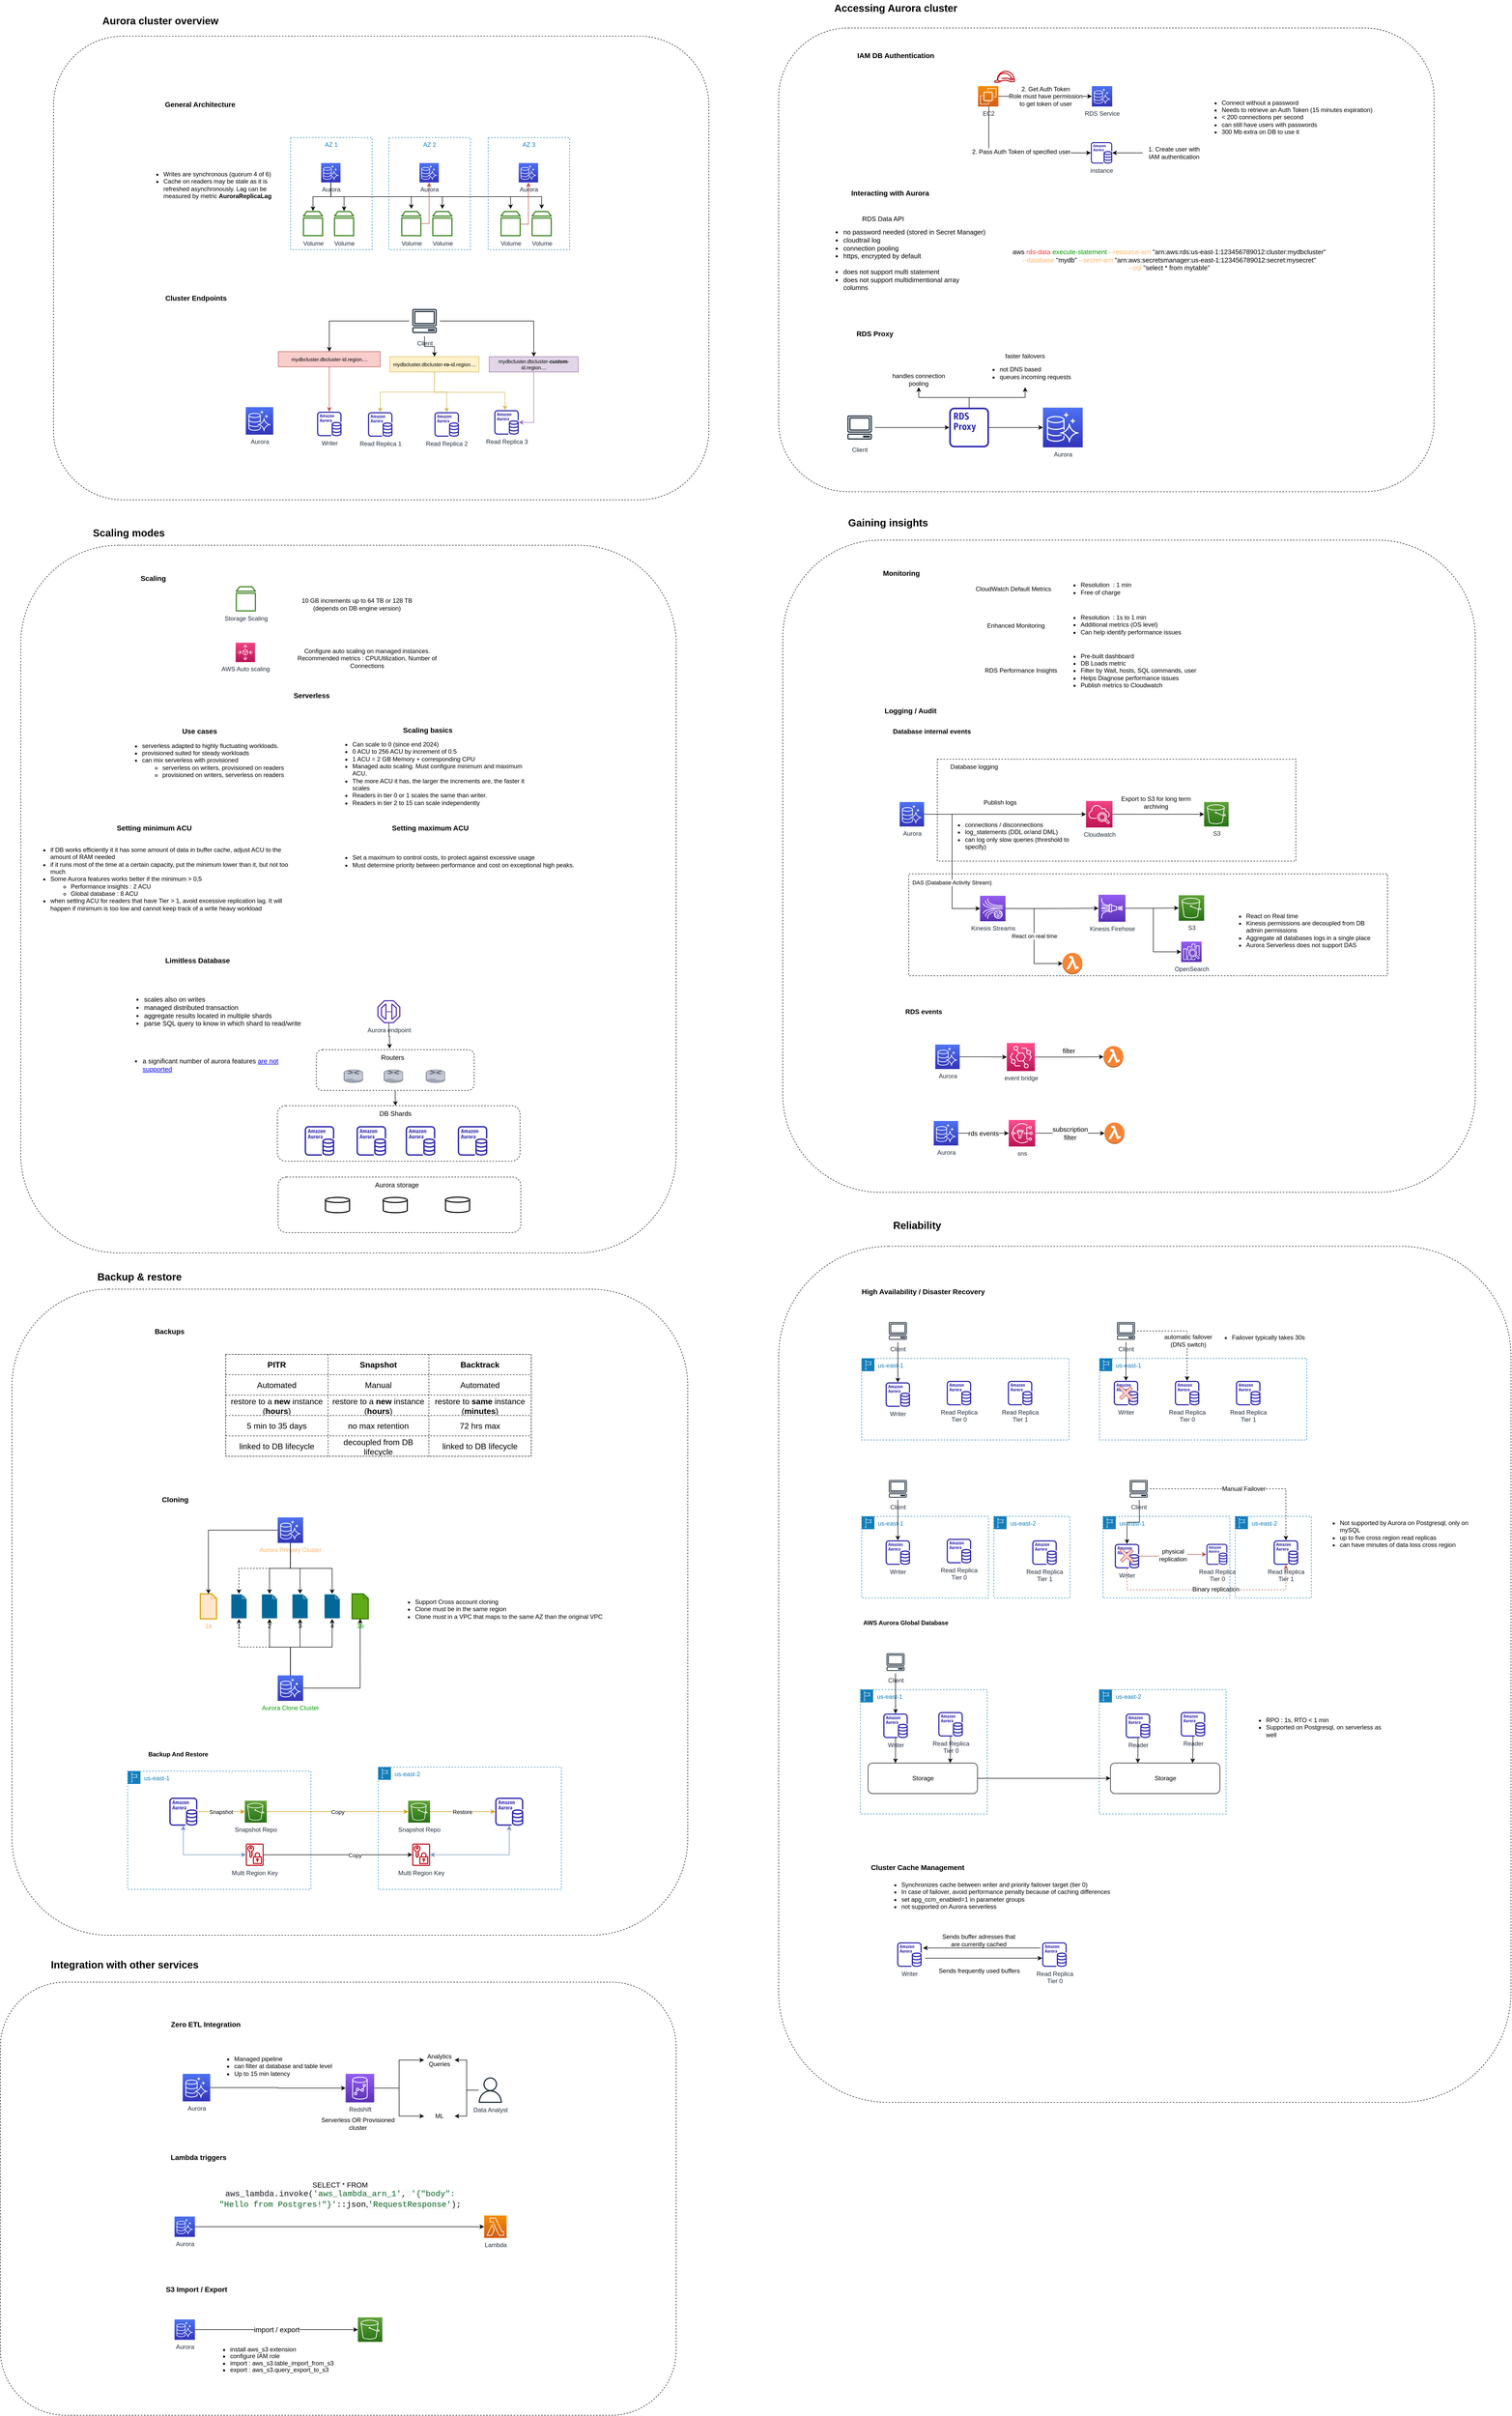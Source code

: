 <mxfile version="20.8.16" type="device"><diagram name="Page-1" id="Q6ml3-hBe_hFO2u9gaih"><mxGraphModel dx="3072" dy="3118" grid="1" gridSize="10" guides="1" tooltips="1" connect="1" arrows="1" fold="1" page="1" pageScale="1" pageWidth="827" pageHeight="1169" math="0" shadow="0"><root><mxCell id="0"/><mxCell id="1" parent="0"/><mxCell id="lUtUu6bvZHFrBesHKLuT-7" value="" style="rounded=1;whiteSpace=wrap;html=1;fillColor=none;dashed=1;" parent="1" vertex="1"><mxGeometry x="-1046.26" y="1650" width="1327" height="850" as="geometry"/></mxCell><mxCell id="lUtUu6bvZHFrBesHKLuT-3" value="" style="rounded=1;whiteSpace=wrap;html=1;fillColor=none;dashed=1;" parent="1" vertex="1"><mxGeometry x="-1006.26" y="-1170" width="1287" height="1389" as="geometry"/></mxCell><mxCell id="lUtUu6bvZHFrBesHKLuT-1" value="" style="rounded=1;whiteSpace=wrap;html=1;fillColor=none;dashed=1;" parent="1" vertex="1"><mxGeometry x="-942" y="-2169" width="1287" height="910" as="geometry"/></mxCell><mxCell id="2dVnj18pgSdBOUYapdus-58" value="" style="rounded=1;whiteSpace=wrap;html=1;fontFamily=Helvetica;fontSize=13;fontColor=#000000;fillColor=none;dashed=1;" parent="1" vertex="1"><mxGeometry x="-500.88" y="70" width="476.5" height="109" as="geometry"/></mxCell><mxCell id="2dVnj18pgSdBOUYapdus-53" value="" style="edgeStyle=orthogonalEdgeStyle;rounded=0;orthogonalLoop=1;jettySize=auto;html=1;fontFamily=Helvetica;fontSize=13;fontColor=#000000;startArrow=none;startFill=0;" parent="1" source="2dVnj18pgSdBOUYapdus-44" target="2dVnj18pgSdBOUYapdus-51" edge="1"><mxGeometry relative="1" as="geometry"/></mxCell><mxCell id="2dVnj18pgSdBOUYapdus-44" value="" style="rounded=1;whiteSpace=wrap;html=1;fontFamily=Helvetica;fontSize=13;fontColor=#000000;fillColor=none;dashed=1;" parent="1" vertex="1"><mxGeometry x="-425.88" y="-180" width="310" height="80" as="geometry"/></mxCell><mxCell id="7JX_YpENttwIk4AB1Mbf-36" value="" style="rounded=0;whiteSpace=wrap;html=1;fillColor=none;dashed=1;" parent="1" vertex="1"><mxGeometry x="737.5" y="-525" width="940" height="200" as="geometry"/></mxCell><mxCell id="7JX_YpENttwIk4AB1Mbf-1" value="Aurora" style="sketch=0;points=[[0,0,0],[0.25,0,0],[0.5,0,0],[0.75,0,0],[1,0,0],[0,1,0],[0.25,1,0],[0.5,1,0],[0.75,1,0],[1,1,0],[0,0.25,0],[0,0.5,0],[0,0.75,0],[1,0.25,0],[1,0.5,0],[1,0.75,0]];outlineConnect=0;fontColor=#232F3E;gradientColor=#4D72F3;gradientDirection=north;fillColor=#3334B9;strokeColor=#ffffff;dashed=0;verticalLabelPosition=bottom;verticalAlign=top;align=center;html=1;fontSize=12;fontStyle=0;aspect=fixed;shape=mxgraph.aws4.resourceIcon;resIcon=mxgraph.aws4.aurora;" parent="1" vertex="1"><mxGeometry x="1001" y="-1440" width="78" height="78" as="geometry"/></mxCell><mxCell id="7JX_YpENttwIk4AB1Mbf-4" style="edgeStyle=orthogonalEdgeStyle;rounded=0;orthogonalLoop=1;jettySize=auto;html=1;entryX=0;entryY=0.5;entryDx=0;entryDy=0;entryPerimeter=0;" parent="1" source="7JX_YpENttwIk4AB1Mbf-2" target="7JX_YpENttwIk4AB1Mbf-1" edge="1"><mxGeometry relative="1" as="geometry"/></mxCell><mxCell id="7JX_YpENttwIk4AB1Mbf-8" style="edgeStyle=orthogonalEdgeStyle;rounded=0;orthogonalLoop=1;jettySize=auto;html=1;entryX=0.5;entryY=1;entryDx=0;entryDy=0;" parent="1" source="7JX_YpENttwIk4AB1Mbf-2" target="7JX_YpENttwIk4AB1Mbf-7" edge="1"><mxGeometry relative="1" as="geometry"/></mxCell><mxCell id="7JX_YpENttwIk4AB1Mbf-10" style="edgeStyle=orthogonalEdgeStyle;rounded=0;orthogonalLoop=1;jettySize=auto;html=1;" parent="1" source="7JX_YpENttwIk4AB1Mbf-2" target="7JX_YpENttwIk4AB1Mbf-9" edge="1"><mxGeometry relative="1" as="geometry"/></mxCell><mxCell id="7JX_YpENttwIk4AB1Mbf-2" value="" style="sketch=0;outlineConnect=0;fontColor=#232F3E;gradientColor=none;fillColor=#2E27AD;strokeColor=none;dashed=0;verticalLabelPosition=bottom;verticalAlign=top;align=center;html=1;fontSize=12;fontStyle=0;aspect=fixed;pointerEvents=1;shape=mxgraph.aws4.rds_proxy_alt;" parent="1" vertex="1"><mxGeometry x="817" y="-1440" width="78" height="78" as="geometry"/></mxCell><mxCell id="7JX_YpENttwIk4AB1Mbf-6" style="edgeStyle=orthogonalEdgeStyle;rounded=0;orthogonalLoop=1;jettySize=auto;html=1;" parent="1" source="7JX_YpENttwIk4AB1Mbf-5" target="7JX_YpENttwIk4AB1Mbf-2" edge="1"><mxGeometry relative="1" as="geometry"/></mxCell><mxCell id="7JX_YpENttwIk4AB1Mbf-5" value="Client" style="sketch=0;outlineConnect=0;fontColor=#232F3E;gradientColor=none;strokeColor=#232F3E;fillColor=#ffffff;dashed=0;verticalLabelPosition=bottom;verticalAlign=top;align=center;html=1;fontSize=12;fontStyle=0;aspect=fixed;shape=mxgraph.aws4.resourceIcon;resIcon=mxgraph.aws4.client;" parent="1" vertex="1"><mxGeometry x="611" y="-1431" width="60" height="60" as="geometry"/></mxCell><mxCell id="7JX_YpENttwIk4AB1Mbf-7" value="handles connection pooling" style="text;html=1;strokeColor=none;fillColor=none;align=center;verticalAlign=middle;whiteSpace=wrap;rounded=0;" parent="1" vertex="1"><mxGeometry x="697" y="-1510" width="120" height="30" as="geometry"/></mxCell><mxCell id="7JX_YpENttwIk4AB1Mbf-9" value="faster failovers &lt;br&gt;&lt;ul&gt;&lt;li style=&quot;text-align: left;&quot;&gt;not DNS based&lt;/li&gt;&lt;li style=&quot;text-align: left;&quot;&gt;queues incoming requests&lt;br&gt;&lt;/li&gt;&lt;/ul&gt;" style="text;html=1;strokeColor=none;fillColor=none;align=center;verticalAlign=middle;whiteSpace=wrap;rounded=0;" parent="1" vertex="1"><mxGeometry x="831" y="-1550" width="270" height="70" as="geometry"/></mxCell><mxCell id="7JX_YpENttwIk4AB1Mbf-13" style="edgeStyle=orthogonalEdgeStyle;rounded=0;orthogonalLoop=1;jettySize=auto;html=1;entryX=0;entryY=0.5;entryDx=0;entryDy=0;entryPerimeter=0;" parent="1" source="7JX_YpENttwIk4AB1Mbf-11" target="7JX_YpENttwIk4AB1Mbf-12" edge="1"><mxGeometry relative="1" as="geometry"/></mxCell><mxCell id="7JX_YpENttwIk4AB1Mbf-22" style="edgeStyle=orthogonalEdgeStyle;rounded=0;orthogonalLoop=1;jettySize=auto;html=1;entryX=0;entryY=0.5;entryDx=0;entryDy=0;entryPerimeter=0;" parent="1" source="7JX_YpENttwIk4AB1Mbf-11" target="7JX_YpENttwIk4AB1Mbf-21" edge="1"><mxGeometry relative="1" as="geometry"/></mxCell><mxCell id="7JX_YpENttwIk4AB1Mbf-23" value="DAS (Database Activity Stream)" style="edgeLabel;html=1;align=center;verticalAlign=middle;resizable=0;points=[];" parent="7JX_YpENttwIk4AB1Mbf-22" vertex="1" connectable="0"><mxGeometry x="0.277" y="-1" relative="1" as="geometry"><mxPoint as="offset"/></mxGeometry></mxCell><mxCell id="7JX_YpENttwIk4AB1Mbf-11" value="Aurora" style="sketch=0;points=[[0,0,0],[0.25,0,0],[0.5,0,0],[0.75,0,0],[1,0,0],[0,1,0],[0.25,1,0],[0.5,1,0],[0.75,1,0],[1,1,0],[0,0.25,0],[0,0.5,0],[0,0.75,0],[1,0.25,0],[1,0.5,0],[1,0.75,0]];outlineConnect=0;fontColor=#232F3E;gradientColor=#4D72F3;gradientDirection=north;fillColor=#3334B9;strokeColor=#ffffff;dashed=0;verticalLabelPosition=bottom;verticalAlign=top;align=center;html=1;fontSize=12;fontStyle=0;aspect=fixed;shape=mxgraph.aws4.resourceIcon;resIcon=mxgraph.aws4.aurora;" parent="1" vertex="1"><mxGeometry x="719.5" y="-666" width="48" height="48" as="geometry"/></mxCell><mxCell id="7JX_YpENttwIk4AB1Mbf-19" style="edgeStyle=orthogonalEdgeStyle;rounded=0;orthogonalLoop=1;jettySize=auto;html=1;entryX=0;entryY=0.5;entryDx=0;entryDy=0;entryPerimeter=0;" parent="1" source="7JX_YpENttwIk4AB1Mbf-12" target="7JX_YpENttwIk4AB1Mbf-18" edge="1"><mxGeometry relative="1" as="geometry"/></mxCell><mxCell id="7JX_YpENttwIk4AB1Mbf-12" value="Cloudwatch" style="sketch=0;points=[[0,0,0],[0.25,0,0],[0.5,0,0],[0.75,0,0],[1,0,0],[0,1,0],[0.25,1,0],[0.5,1,0],[0.75,1,0],[1,1,0],[0,0.25,0],[0,0.5,0],[0,0.75,0],[1,0.25,0],[1,0.5,0],[1,0.75,0]];points=[[0,0,0],[0.25,0,0],[0.5,0,0],[0.75,0,0],[1,0,0],[0,1,0],[0.25,1,0],[0.5,1,0],[0.75,1,0],[1,1,0],[0,0.25,0],[0,0.5,0],[0,0.75,0],[1,0.25,0],[1,0.5,0],[1,0.75,0]];outlineConnect=0;fontColor=#232F3E;gradientColor=#F34482;gradientDirection=north;fillColor=#BC1356;strokeColor=#ffffff;dashed=0;verticalLabelPosition=bottom;verticalAlign=top;align=center;html=1;fontSize=12;fontStyle=0;aspect=fixed;shape=mxgraph.aws4.resourceIcon;resIcon=mxgraph.aws4.cloudwatch_2;" parent="1" vertex="1"><mxGeometry x="1085.5" y="-668" width="52" height="52" as="geometry"/></mxCell><mxCell id="7JX_YpENttwIk4AB1Mbf-14" value="Publish logs" style="text;html=1;strokeColor=none;fillColor=none;align=center;verticalAlign=middle;whiteSpace=wrap;rounded=0;" parent="1" vertex="1"><mxGeometry x="841.5" y="-680" width="150" height="30" as="geometry"/></mxCell><mxCell id="7JX_YpENttwIk4AB1Mbf-17" value="&lt;ul&gt;&lt;li&gt;connections / disconnections&lt;/li&gt;&lt;li&gt;log_statements (DDL or/and DML)&lt;/li&gt;&lt;li&gt;can log only slow queries (threshold to specify)&lt;/li&gt;&lt;/ul&gt;" style="text;html=1;strokeColor=none;fillColor=none;align=left;verticalAlign=middle;whiteSpace=wrap;rounded=0;" parent="1" vertex="1"><mxGeometry x="805.5" y="-630" width="280" height="60" as="geometry"/></mxCell><mxCell id="7JX_YpENttwIk4AB1Mbf-18" value="S3" style="sketch=0;points=[[0,0,0],[0.25,0,0],[0.5,0,0],[0.75,0,0],[1,0,0],[0,1,0],[0.25,1,0],[0.5,1,0],[0.75,1,0],[1,1,0],[0,0.25,0],[0,0.5,0],[0,0.75,0],[1,0.25,0],[1,0.5,0],[1,0.75,0]];outlineConnect=0;fontColor=#232F3E;gradientColor=#60A337;gradientDirection=north;fillColor=#277116;strokeColor=#ffffff;dashed=0;verticalLabelPosition=bottom;verticalAlign=top;align=center;html=1;fontSize=12;fontStyle=0;aspect=fixed;shape=mxgraph.aws4.resourceIcon;resIcon=mxgraph.aws4.s3;" parent="1" vertex="1"><mxGeometry x="1317.5" y="-666" width="48" height="48" as="geometry"/></mxCell><mxCell id="7JX_YpENttwIk4AB1Mbf-20" value="Export to S3 for long term archiving" style="text;html=1;strokeColor=none;fillColor=none;align=center;verticalAlign=middle;whiteSpace=wrap;rounded=0;" parent="1" vertex="1"><mxGeometry x="1147.5" y="-680" width="150" height="30" as="geometry"/></mxCell><mxCell id="7JX_YpENttwIk4AB1Mbf-25" style="edgeStyle=orthogonalEdgeStyle;rounded=0;orthogonalLoop=1;jettySize=auto;html=1;entryX=0;entryY=0.5;entryDx=0;entryDy=0;entryPerimeter=0;" parent="1" source="7JX_YpENttwIk4AB1Mbf-21" target="7JX_YpENttwIk4AB1Mbf-24" edge="1"><mxGeometry relative="1" as="geometry"/></mxCell><mxCell id="7JX_YpENttwIk4AB1Mbf-27" value="React on real time" style="edgeStyle=orthogonalEdgeStyle;rounded=0;orthogonalLoop=1;jettySize=auto;html=1;entryX=0;entryY=0.5;entryDx=0;entryDy=0;entryPerimeter=0;" parent="1" source="7JX_YpENttwIk4AB1Mbf-21" target="7JX_YpENttwIk4AB1Mbf-26" edge="1"><mxGeometry relative="1" as="geometry"/></mxCell><mxCell id="7JX_YpENttwIk4AB1Mbf-21" value="Kinesis Streams" style="sketch=0;points=[[0,0,0],[0.25,0,0],[0.5,0,0],[0.75,0,0],[1,0,0],[0,1,0],[0.25,1,0],[0.5,1,0],[0.75,1,0],[1,1,0],[0,0.25,0],[0,0.5,0],[0,0.75,0],[1,0.25,0],[1,0.5,0],[1,0.75,0]];outlineConnect=0;fontColor=#232F3E;gradientColor=#945DF2;gradientDirection=north;fillColor=#5A30B5;strokeColor=#ffffff;dashed=0;verticalLabelPosition=bottom;verticalAlign=top;align=center;html=1;fontSize=12;fontStyle=0;aspect=fixed;shape=mxgraph.aws4.resourceIcon;resIcon=mxgraph.aws4.kinesis_data_streams;" parent="1" vertex="1"><mxGeometry x="877.5" y="-482" width="50" height="50" as="geometry"/></mxCell><mxCell id="7JX_YpENttwIk4AB1Mbf-29" style="edgeStyle=orthogonalEdgeStyle;rounded=0;orthogonalLoop=1;jettySize=auto;html=1;entryX=0;entryY=0.5;entryDx=0;entryDy=0;entryPerimeter=0;" parent="1" source="7JX_YpENttwIk4AB1Mbf-24" target="7JX_YpENttwIk4AB1Mbf-28" edge="1"><mxGeometry relative="1" as="geometry"/></mxCell><mxCell id="7JX_YpENttwIk4AB1Mbf-31" style="edgeStyle=orthogonalEdgeStyle;rounded=0;orthogonalLoop=1;jettySize=auto;html=1;entryX=0;entryY=0.5;entryDx=0;entryDy=0;entryPerimeter=0;" parent="1" source="7JX_YpENttwIk4AB1Mbf-24" target="7JX_YpENttwIk4AB1Mbf-30" edge="1"><mxGeometry relative="1" as="geometry"/></mxCell><mxCell id="7JX_YpENttwIk4AB1Mbf-24" value="Kinesis Firehose" style="sketch=0;points=[[0,0,0],[0.25,0,0],[0.5,0,0],[0.75,0,0],[1,0,0],[0,1,0],[0.25,1,0],[0.5,1,0],[0.75,1,0],[1,1,0],[0,0.25,0],[0,0.5,0],[0,0.75,0],[1,0.25,0],[1,0.5,0],[1,0.75,0]];outlineConnect=0;fontColor=#232F3E;gradientColor=#945DF2;gradientDirection=north;fillColor=#5A30B5;strokeColor=#ffffff;dashed=0;verticalLabelPosition=bottom;verticalAlign=top;align=center;html=1;fontSize=12;fontStyle=0;aspect=fixed;shape=mxgraph.aws4.resourceIcon;resIcon=mxgraph.aws4.kinesis_data_firehose;" parent="1" vertex="1"><mxGeometry x="1110" y="-484" width="53" height="53" as="geometry"/></mxCell><mxCell id="7JX_YpENttwIk4AB1Mbf-26" value="" style="outlineConnect=0;dashed=0;verticalLabelPosition=bottom;verticalAlign=top;align=center;html=1;shape=mxgraph.aws3.lambda_function;fillColor=#F58534;gradientColor=none;" parent="1" vertex="1"><mxGeometry x="1039.5" y="-370" width="39" height="42" as="geometry"/></mxCell><mxCell id="7JX_YpENttwIk4AB1Mbf-28" value="S3" style="sketch=0;points=[[0,0,0],[0.25,0,0],[0.5,0,0],[0.75,0,0],[1,0,0],[0,1,0],[0.25,1,0],[0.5,1,0],[0.75,1,0],[1,1,0],[0,0.25,0],[0,0.5,0],[0,0.75,0],[1,0.25,0],[1,0.5,0],[1,0.75,0]];outlineConnect=0;fontColor=#232F3E;gradientColor=#60A337;gradientDirection=north;fillColor=#277116;strokeColor=#ffffff;dashed=0;verticalLabelPosition=bottom;verticalAlign=top;align=center;html=1;fontSize=12;fontStyle=0;aspect=fixed;shape=mxgraph.aws4.resourceIcon;resIcon=mxgraph.aws4.s3;" parent="1" vertex="1"><mxGeometry x="1267.5" y="-483" width="50" height="50" as="geometry"/></mxCell><mxCell id="7JX_YpENttwIk4AB1Mbf-30" value="OpenSearch" style="sketch=0;points=[[0,0,0],[0.25,0,0],[0.5,0,0],[0.75,0,0],[1,0,0],[0,1,0],[0.25,1,0],[0.5,1,0],[0.75,1,0],[1,1,0],[0,0.25,0],[0,0.5,0],[0,0.75,0],[1,0.25,0],[1,0.5,0],[1,0.75,0]];outlineConnect=0;fontColor=#232F3E;gradientColor=#945DF2;gradientDirection=north;fillColor=#5A30B5;strokeColor=#ffffff;dashed=0;verticalLabelPosition=bottom;verticalAlign=top;align=center;html=1;fontSize=12;fontStyle=0;aspect=fixed;shape=mxgraph.aws4.resourceIcon;resIcon=mxgraph.aws4.elasticsearch_service;" parent="1" vertex="1"><mxGeometry x="1272.5" y="-392" width="40" height="40" as="geometry"/></mxCell><mxCell id="7JX_YpENttwIk4AB1Mbf-33" value="&lt;ul&gt;&lt;li&gt;React on Real time&lt;/li&gt;&lt;li&gt;Kinesis permissions are decoupled from DB admin permissions&lt;/li&gt;&lt;li&gt;Aggregate all databases logs in a single place&lt;/li&gt;&lt;li&gt;Aurora Serverless does not support DAS&lt;/li&gt;&lt;/ul&gt;" style="text;html=1;strokeColor=none;fillColor=none;align=left;verticalAlign=middle;whiteSpace=wrap;rounded=0;" parent="1" vertex="1"><mxGeometry x="1357.5" y="-458" width="310" height="88" as="geometry"/></mxCell><mxCell id="7JX_YpENttwIk4AB1Mbf-34" value="" style="rounded=0;whiteSpace=wrap;html=1;fillColor=none;dashed=1;" parent="1" vertex="1"><mxGeometry x="793.5" y="-750" width="704" height="200" as="geometry"/></mxCell><mxCell id="7JX_YpENttwIk4AB1Mbf-35" value="Database logging" style="text;html=1;strokeColor=none;fillColor=none;align=center;verticalAlign=middle;whiteSpace=wrap;rounded=0;" parent="1" vertex="1"><mxGeometry x="793.5" y="-750" width="144" height="30" as="geometry"/></mxCell><mxCell id="7JX_YpENttwIk4AB1Mbf-43" value="" style="shape=table;startSize=0;container=1;collapsible=0;childLayout=tableLayout;fontSize=16;dashed=1;fillColor=none;" parent="1" vertex="1"><mxGeometry x="-603.76" y="418" width="600" height="200" as="geometry"/></mxCell><mxCell id="7JX_YpENttwIk4AB1Mbf-44" value="" style="shape=tableRow;horizontal=0;startSize=0;swimlaneHead=0;swimlaneBody=0;strokeColor=inherit;top=0;left=0;bottom=0;right=0;collapsible=0;dropTarget=0;fillColor=none;points=[[0,0.5],[1,0.5]];portConstraint=eastwest;fontSize=16;dashed=1;" parent="7JX_YpENttwIk4AB1Mbf-43" vertex="1"><mxGeometry width="600" height="40" as="geometry"/></mxCell><mxCell id="7JX_YpENttwIk4AB1Mbf-45" value="&lt;b&gt;PITR&lt;/b&gt;" style="shape=partialRectangle;html=1;whiteSpace=wrap;connectable=0;strokeColor=inherit;overflow=hidden;fillColor=none;top=0;left=0;bottom=0;right=0;pointerEvents=1;fontSize=16;dashed=1;" parent="7JX_YpENttwIk4AB1Mbf-44" vertex="1"><mxGeometry width="201" height="40" as="geometry"><mxRectangle width="201" height="40" as="alternateBounds"/></mxGeometry></mxCell><mxCell id="7JX_YpENttwIk4AB1Mbf-46" value="&lt;b&gt;Snapshot&lt;/b&gt;" style="shape=partialRectangle;html=1;whiteSpace=wrap;connectable=0;strokeColor=inherit;overflow=hidden;fillColor=none;top=0;left=0;bottom=0;right=0;pointerEvents=1;fontSize=16;dashed=1;" parent="7JX_YpENttwIk4AB1Mbf-44" vertex="1"><mxGeometry x="201" width="198" height="40" as="geometry"><mxRectangle width="198" height="40" as="alternateBounds"/></mxGeometry></mxCell><mxCell id="7JX_YpENttwIk4AB1Mbf-47" value="&lt;b&gt;Backtrack&lt;/b&gt;" style="shape=partialRectangle;html=1;whiteSpace=wrap;connectable=0;strokeColor=inherit;overflow=hidden;fillColor=none;top=0;left=0;bottom=0;right=0;pointerEvents=1;fontSize=16;dashed=1;" parent="7JX_YpENttwIk4AB1Mbf-44" vertex="1"><mxGeometry x="399" width="201" height="40" as="geometry"><mxRectangle width="201" height="40" as="alternateBounds"/></mxGeometry></mxCell><mxCell id="7JX_YpENttwIk4AB1Mbf-48" value="" style="shape=tableRow;horizontal=0;startSize=0;swimlaneHead=0;swimlaneBody=0;strokeColor=inherit;top=0;left=0;bottom=0;right=0;collapsible=0;dropTarget=0;fillColor=none;points=[[0,0.5],[1,0.5]];portConstraint=eastwest;fontSize=16;dashed=1;" parent="7JX_YpENttwIk4AB1Mbf-43" vertex="1"><mxGeometry y="40" width="600" height="40" as="geometry"/></mxCell><mxCell id="7JX_YpENttwIk4AB1Mbf-49" value="Automated" style="shape=partialRectangle;html=1;whiteSpace=wrap;connectable=0;strokeColor=inherit;overflow=hidden;fillColor=none;top=0;left=0;bottom=0;right=0;pointerEvents=1;fontSize=16;dashed=1;" parent="7JX_YpENttwIk4AB1Mbf-48" vertex="1"><mxGeometry width="201" height="40" as="geometry"><mxRectangle width="201" height="40" as="alternateBounds"/></mxGeometry></mxCell><mxCell id="7JX_YpENttwIk4AB1Mbf-50" value="Manual" style="shape=partialRectangle;html=1;whiteSpace=wrap;connectable=0;strokeColor=inherit;overflow=hidden;fillColor=none;top=0;left=0;bottom=0;right=0;pointerEvents=1;fontSize=16;dashed=1;" parent="7JX_YpENttwIk4AB1Mbf-48" vertex="1"><mxGeometry x="201" width="198" height="40" as="geometry"><mxRectangle width="198" height="40" as="alternateBounds"/></mxGeometry></mxCell><mxCell id="7JX_YpENttwIk4AB1Mbf-51" value="Automated" style="shape=partialRectangle;html=1;whiteSpace=wrap;connectable=0;strokeColor=inherit;overflow=hidden;fillColor=none;top=0;left=0;bottom=0;right=0;pointerEvents=1;fontSize=16;dashed=1;" parent="7JX_YpENttwIk4AB1Mbf-48" vertex="1"><mxGeometry x="399" width="201" height="40" as="geometry"><mxRectangle width="201" height="40" as="alternateBounds"/></mxGeometry></mxCell><mxCell id="7JX_YpENttwIk4AB1Mbf-52" value="" style="shape=tableRow;horizontal=0;startSize=0;swimlaneHead=0;swimlaneBody=0;strokeColor=inherit;top=0;left=0;bottom=0;right=0;collapsible=0;dropTarget=0;fillColor=none;points=[[0,0.5],[1,0.5]];portConstraint=eastwest;fontSize=16;dashed=1;" parent="7JX_YpENttwIk4AB1Mbf-43" vertex="1"><mxGeometry y="80" width="600" height="40" as="geometry"/></mxCell><mxCell id="7JX_YpENttwIk4AB1Mbf-53" value="restore to a &lt;b&gt;new &lt;/b&gt;instance (&lt;b&gt;hours&lt;/b&gt;)" style="shape=partialRectangle;html=1;whiteSpace=wrap;connectable=0;strokeColor=inherit;overflow=hidden;fillColor=none;top=0;left=0;bottom=0;right=0;pointerEvents=1;fontSize=16;dashed=1;" parent="7JX_YpENttwIk4AB1Mbf-52" vertex="1"><mxGeometry width="201" height="40" as="geometry"><mxRectangle width="201" height="40" as="alternateBounds"/></mxGeometry></mxCell><mxCell id="7JX_YpENttwIk4AB1Mbf-54" value="restore to a &lt;b&gt;new &lt;/b&gt;instance (&lt;b&gt;hours&lt;/b&gt;)" style="shape=partialRectangle;html=1;whiteSpace=wrap;connectable=0;strokeColor=inherit;overflow=hidden;fillColor=none;top=0;left=0;bottom=0;right=0;pointerEvents=1;fontSize=16;dashed=1;" parent="7JX_YpENttwIk4AB1Mbf-52" vertex="1"><mxGeometry x="201" width="198" height="40" as="geometry"><mxRectangle width="198" height="40" as="alternateBounds"/></mxGeometry></mxCell><mxCell id="7JX_YpENttwIk4AB1Mbf-55" value="restore to &lt;b&gt;same &lt;/b&gt;instance (&lt;b&gt;minutes&lt;/b&gt;)" style="shape=partialRectangle;html=1;whiteSpace=wrap;connectable=0;strokeColor=inherit;overflow=hidden;fillColor=none;top=0;left=0;bottom=0;right=0;pointerEvents=1;fontSize=16;dashed=1;" parent="7JX_YpENttwIk4AB1Mbf-52" vertex="1"><mxGeometry x="399" width="201" height="40" as="geometry"><mxRectangle width="201" height="40" as="alternateBounds"/></mxGeometry></mxCell><mxCell id="7JX_YpENttwIk4AB1Mbf-67" style="shape=tableRow;horizontal=0;startSize=0;swimlaneHead=0;swimlaneBody=0;strokeColor=inherit;top=0;left=0;bottom=0;right=0;collapsible=0;dropTarget=0;fillColor=none;points=[[0,0.5],[1,0.5]];portConstraint=eastwest;fontSize=16;dashed=1;" parent="7JX_YpENttwIk4AB1Mbf-43" vertex="1"><mxGeometry y="120" width="600" height="40" as="geometry"/></mxCell><mxCell id="7JX_YpENttwIk4AB1Mbf-68" value="5 min to 35 days" style="shape=partialRectangle;html=1;whiteSpace=wrap;connectable=0;strokeColor=inherit;overflow=hidden;fillColor=none;top=0;left=0;bottom=0;right=0;pointerEvents=1;fontSize=16;dashed=1;" parent="7JX_YpENttwIk4AB1Mbf-67" vertex="1"><mxGeometry width="201" height="40" as="geometry"><mxRectangle width="201" height="40" as="alternateBounds"/></mxGeometry></mxCell><mxCell id="7JX_YpENttwIk4AB1Mbf-69" value="no max retention" style="shape=partialRectangle;html=1;whiteSpace=wrap;connectable=0;strokeColor=inherit;overflow=hidden;fillColor=none;top=0;left=0;bottom=0;right=0;pointerEvents=1;fontSize=16;dashed=1;" parent="7JX_YpENttwIk4AB1Mbf-67" vertex="1"><mxGeometry x="201" width="198" height="40" as="geometry"><mxRectangle width="198" height="40" as="alternateBounds"/></mxGeometry></mxCell><mxCell id="7JX_YpENttwIk4AB1Mbf-70" value="72 hrs max" style="shape=partialRectangle;html=1;whiteSpace=wrap;connectable=0;strokeColor=inherit;overflow=hidden;fillColor=none;top=0;left=0;bottom=0;right=0;pointerEvents=1;fontSize=16;dashed=1;" parent="7JX_YpENttwIk4AB1Mbf-67" vertex="1"><mxGeometry x="399" width="201" height="40" as="geometry"><mxRectangle width="201" height="40" as="alternateBounds"/></mxGeometry></mxCell><mxCell id="7JX_YpENttwIk4AB1Mbf-63" style="shape=tableRow;horizontal=0;startSize=0;swimlaneHead=0;swimlaneBody=0;strokeColor=inherit;top=0;left=0;bottom=0;right=0;collapsible=0;dropTarget=0;fillColor=none;points=[[0,0.5],[1,0.5]];portConstraint=eastwest;fontSize=16;dashed=1;" parent="7JX_YpENttwIk4AB1Mbf-43" vertex="1"><mxGeometry y="160" width="600" height="40" as="geometry"/></mxCell><mxCell id="7JX_YpENttwIk4AB1Mbf-64" value="linked to DB lifecycle" style="shape=partialRectangle;html=1;whiteSpace=wrap;connectable=0;strokeColor=inherit;overflow=hidden;fillColor=none;top=0;left=0;bottom=0;right=0;pointerEvents=1;fontSize=16;dashed=1;" parent="7JX_YpENttwIk4AB1Mbf-63" vertex="1"><mxGeometry width="201" height="40" as="geometry"><mxRectangle width="201" height="40" as="alternateBounds"/></mxGeometry></mxCell><mxCell id="7JX_YpENttwIk4AB1Mbf-65" value="decoupled from DB lifecycle" style="shape=partialRectangle;html=1;whiteSpace=wrap;connectable=0;strokeColor=inherit;overflow=hidden;fillColor=none;top=0;left=0;bottom=0;right=0;pointerEvents=1;fontSize=16;dashed=1;" parent="7JX_YpENttwIk4AB1Mbf-63" vertex="1"><mxGeometry x="201" width="198" height="40" as="geometry"><mxRectangle width="198" height="40" as="alternateBounds"/></mxGeometry></mxCell><mxCell id="7JX_YpENttwIk4AB1Mbf-66" value="linked to DB lifecycle" style="shape=partialRectangle;html=1;whiteSpace=wrap;connectable=0;strokeColor=inherit;overflow=hidden;fillColor=none;top=0;left=0;bottom=0;right=0;pointerEvents=1;fontSize=16;dashed=1;" parent="7JX_YpENttwIk4AB1Mbf-63" vertex="1"><mxGeometry x="399" width="201" height="40" as="geometry"><mxRectangle width="201" height="40" as="alternateBounds"/></mxGeometry></mxCell><mxCell id="7JX_YpENttwIk4AB1Mbf-81" style="edgeStyle=orthogonalEdgeStyle;rounded=0;orthogonalLoop=1;jettySize=auto;html=1;entryX=0.5;entryY=0;entryDx=0;entryDy=0;entryPerimeter=0;fontColor=#009900;" parent="1" source="7JX_YpENttwIk4AB1Mbf-71" target="7JX_YpENttwIk4AB1Mbf-79" edge="1"><mxGeometry relative="1" as="geometry"/></mxCell><mxCell id="7JX_YpENttwIk4AB1Mbf-82" style="edgeStyle=orthogonalEdgeStyle;rounded=0;orthogonalLoop=1;jettySize=auto;html=1;entryX=0.5;entryY=0;entryDx=0;entryDy=0;entryPerimeter=0;fontColor=#009900;" parent="1" source="7JX_YpENttwIk4AB1Mbf-71" target="7JX_YpENttwIk4AB1Mbf-74" edge="1"><mxGeometry relative="1" as="geometry"/></mxCell><mxCell id="7JX_YpENttwIk4AB1Mbf-83" style="edgeStyle=orthogonalEdgeStyle;rounded=0;orthogonalLoop=1;jettySize=auto;html=1;entryX=0.5;entryY=0;entryDx=0;entryDy=0;entryPerimeter=0;fontColor=#009900;" parent="1" source="7JX_YpENttwIk4AB1Mbf-71" target="7JX_YpENttwIk4AB1Mbf-75" edge="1"><mxGeometry relative="1" as="geometry"/></mxCell><mxCell id="7JX_YpENttwIk4AB1Mbf-84" style="edgeStyle=orthogonalEdgeStyle;rounded=0;orthogonalLoop=1;jettySize=auto;html=1;entryX=0.5;entryY=0;entryDx=0;entryDy=0;entryPerimeter=0;fontColor=#009900;exitX=0.5;exitY=1;exitDx=0;exitDy=0;exitPerimeter=0;" parent="1" source="7JX_YpENttwIk4AB1Mbf-71" target="7JX_YpENttwIk4AB1Mbf-76" edge="1"><mxGeometry relative="1" as="geometry"/></mxCell><mxCell id="7JX_YpENttwIk4AB1Mbf-89" style="edgeStyle=orthogonalEdgeStyle;rounded=0;orthogonalLoop=1;jettySize=auto;html=1;entryX=0.5;entryY=0;entryDx=0;entryDy=0;entryPerimeter=0;fontColor=#FFB366;dashed=1;exitX=0.5;exitY=1;exitDx=0;exitDy=0;exitPerimeter=0;" parent="1" source="7JX_YpENttwIk4AB1Mbf-71" target="7JX_YpENttwIk4AB1Mbf-73" edge="1"><mxGeometry relative="1" as="geometry"/></mxCell><mxCell id="7JX_YpENttwIk4AB1Mbf-71" value="&lt;font color=&quot;#ffb366&quot;&gt;Aurora Primary Cluster&lt;/font&gt;" style="sketch=0;points=[[0,0,0],[0.25,0,0],[0.5,0,0],[0.75,0,0],[1,0,0],[0,1,0],[0.25,1,0],[0.5,1,0],[0.75,1,0],[1,1,0],[0,0.25,0],[0,0.5,0],[0,0.75,0],[1,0.25,0],[1,0.5,0],[1,0.75,0]];outlineConnect=0;fontColor=#232F3E;gradientColor=#4D72F3;gradientDirection=north;fillColor=#3334B9;strokeColor=#ffffff;dashed=0;verticalLabelPosition=bottom;verticalAlign=top;align=center;html=1;fontSize=12;fontStyle=0;aspect=fixed;shape=mxgraph.aws4.resourceIcon;resIcon=mxgraph.aws4.aurora;" parent="1" vertex="1"><mxGeometry x="-501.76" y="738" width="50" height="50" as="geometry"/></mxCell><mxCell id="7JX_YpENttwIk4AB1Mbf-85" style="edgeStyle=orthogonalEdgeStyle;rounded=0;orthogonalLoop=1;jettySize=auto;html=1;entryX=0.5;entryY=1;entryDx=0;entryDy=0;entryPerimeter=0;fontColor=#009900;" parent="1" source="7JX_YpENttwIk4AB1Mbf-72" target="7JX_YpENttwIk4AB1Mbf-74" edge="1"><mxGeometry relative="1" as="geometry"/></mxCell><mxCell id="7JX_YpENttwIk4AB1Mbf-86" style="edgeStyle=orthogonalEdgeStyle;rounded=0;orthogonalLoop=1;jettySize=auto;html=1;fontColor=#009900;" parent="1" source="7JX_YpENttwIk4AB1Mbf-72" target="7JX_YpENttwIk4AB1Mbf-75" edge="1"><mxGeometry relative="1" as="geometry"/></mxCell><mxCell id="7JX_YpENttwIk4AB1Mbf-87" style="edgeStyle=orthogonalEdgeStyle;rounded=0;orthogonalLoop=1;jettySize=auto;html=1;entryX=0.5;entryY=1;entryDx=0;entryDy=0;entryPerimeter=0;fontColor=#009900;exitX=0.5;exitY=0;exitDx=0;exitDy=0;exitPerimeter=0;" parent="1" source="7JX_YpENttwIk4AB1Mbf-72" target="7JX_YpENttwIk4AB1Mbf-76" edge="1"><mxGeometry relative="1" as="geometry"/></mxCell><mxCell id="7JX_YpENttwIk4AB1Mbf-88" style="edgeStyle=orthogonalEdgeStyle;rounded=0;orthogonalLoop=1;jettySize=auto;html=1;exitX=1;exitY=0.5;exitDx=0;exitDy=0;exitPerimeter=0;entryX=0.5;entryY=1;entryDx=0;entryDy=0;entryPerimeter=0;fontColor=#009900;" parent="1" source="7JX_YpENttwIk4AB1Mbf-72" target="7JX_YpENttwIk4AB1Mbf-80" edge="1"><mxGeometry relative="1" as="geometry"/></mxCell><mxCell id="7JX_YpENttwIk4AB1Mbf-90" style="edgeStyle=orthogonalEdgeStyle;rounded=0;orthogonalLoop=1;jettySize=auto;html=1;dashed=1;fontColor=#FFB366;exitX=0.5;exitY=0;exitDx=0;exitDy=0;exitPerimeter=0;" parent="1" source="7JX_YpENttwIk4AB1Mbf-72" target="7JX_YpENttwIk4AB1Mbf-73" edge="1"><mxGeometry relative="1" as="geometry"/></mxCell><mxCell id="7JX_YpENttwIk4AB1Mbf-72" value="&lt;font color=&quot;#009900&quot;&gt;Aurora Clone Cluster&lt;/font&gt;" style="sketch=0;points=[[0,0,0],[0.25,0,0],[0.5,0,0],[0.75,0,0],[1,0,0],[0,1,0],[0.25,1,0],[0.5,1,0],[0.75,1,0],[1,1,0],[0,0.25,0],[0,0.5,0],[0,0.75,0],[1,0.25,0],[1,0.5,0],[1,0.75,0]];outlineConnect=0;fontColor=#232F3E;gradientColor=#4D72F3;gradientDirection=north;fillColor=#3334B9;strokeColor=#ffffff;dashed=0;verticalLabelPosition=bottom;verticalAlign=top;align=center;html=1;fontSize=12;fontStyle=0;aspect=fixed;shape=mxgraph.aws4.resourceIcon;resIcon=mxgraph.aws4.aurora;" parent="1" vertex="1"><mxGeometry x="-501.76" y="1048" width="50" height="50" as="geometry"/></mxCell><mxCell id="7JX_YpENttwIk4AB1Mbf-73" value="1" style="shape=mxgraph.cisco.misc.page_icon;html=1;pointerEvents=1;dashed=0;fillColor=#036897;strokeColor=#ffffff;strokeWidth=2;verticalLabelPosition=bottom;verticalAlign=top;align=center;outlineConnect=0;" parent="1" vertex="1"><mxGeometry x="-593.76" y="888" width="32" height="49" as="geometry"/></mxCell><mxCell id="7JX_YpENttwIk4AB1Mbf-74" value="2" style="shape=mxgraph.cisco.misc.page_icon;html=1;pointerEvents=1;dashed=0;fillColor=#036897;strokeColor=#ffffff;strokeWidth=2;verticalLabelPosition=bottom;verticalAlign=top;align=center;outlineConnect=0;" parent="1" vertex="1"><mxGeometry x="-533.76" y="888" width="32" height="49" as="geometry"/></mxCell><mxCell id="7JX_YpENttwIk4AB1Mbf-75" value="3" style="shape=mxgraph.cisco.misc.page_icon;html=1;pointerEvents=1;dashed=0;fillColor=#036897;strokeColor=#ffffff;strokeWidth=2;verticalLabelPosition=bottom;verticalAlign=top;align=center;outlineConnect=0;" parent="1" vertex="1"><mxGeometry x="-473.76" y="888" width="32" height="49" as="geometry"/></mxCell><mxCell id="7JX_YpENttwIk4AB1Mbf-76" value="4" style="shape=mxgraph.cisco.misc.page_icon;html=1;pointerEvents=1;dashed=0;fillColor=#036897;strokeColor=#ffffff;strokeWidth=2;verticalLabelPosition=bottom;verticalAlign=top;align=center;outlineConnect=0;" parent="1" vertex="1"><mxGeometry x="-410.76" y="888" width="32" height="49" as="geometry"/></mxCell><mxCell id="7JX_YpENttwIk4AB1Mbf-78" value="&lt;ul&gt;&lt;li&gt;Support Cross account cloning&lt;/li&gt;&lt;li&gt;Clone must be in the same region&lt;/li&gt;&lt;li&gt;Clone must in a VPC that maps to the same AZ than the original VPC&lt;/li&gt;&lt;/ul&gt;" style="text;html=1;strokeColor=none;fillColor=none;align=left;verticalAlign=middle;whiteSpace=wrap;rounded=0;" parent="1" vertex="1"><mxGeometry x="-273.76" y="888" width="440" height="60" as="geometry"/></mxCell><mxCell id="7JX_YpENttwIk4AB1Mbf-79" value="&lt;font color=&quot;#ffb366&quot;&gt;1a&lt;/font&gt;" style="shape=mxgraph.cisco.misc.page_icon;html=1;pointerEvents=1;dashed=0;fillColor=#ffe6cc;strokeColor=#d79b00;strokeWidth=2;verticalLabelPosition=bottom;verticalAlign=top;align=center;outlineConnect=0;" parent="1" vertex="1"><mxGeometry x="-653.76" y="888" width="32" height="49" as="geometry"/></mxCell><mxCell id="7JX_YpENttwIk4AB1Mbf-80" value="&lt;font color=&quot;#009900&quot;&gt;1b&lt;/font&gt;" style="shape=mxgraph.cisco.misc.page_icon;html=1;pointerEvents=1;dashed=0;fillColor=#60a917;strokeColor=#2D7600;strokeWidth=2;verticalLabelPosition=bottom;verticalAlign=top;align=center;outlineConnect=0;fontColor=#ffffff;" parent="1" vertex="1"><mxGeometry x="-355.76" y="888" width="32" height="49" as="geometry"/></mxCell><mxCell id="7JX_YpENttwIk4AB1Mbf-93" style="edgeStyle=orthogonalEdgeStyle;rounded=0;orthogonalLoop=1;jettySize=auto;html=1;entryX=0;entryY=0.5;entryDx=0;entryDy=0;entryPerimeter=0;fontColor=#FFB366;" parent="1" source="7JX_YpENttwIk4AB1Mbf-91" target="7JX_YpENttwIk4AB1Mbf-92" edge="1"><mxGeometry relative="1" as="geometry"/></mxCell><mxCell id="7JX_YpENttwIk4AB1Mbf-91" value="Aurora" style="sketch=0;points=[[0,0,0],[0.25,0,0],[0.5,0,0],[0.75,0,0],[1,0,0],[0,1,0],[0.25,1,0],[0.5,1,0],[0.75,1,0],[1,1,0],[0,0.25,0],[0,0.5,0],[0,0.75,0],[1,0.25,0],[1,0.5,0],[1,0.75,0]];outlineConnect=0;fontColor=#232F3E;gradientColor=#4D72F3;gradientDirection=north;fillColor=#3334B9;strokeColor=#ffffff;dashed=0;verticalLabelPosition=bottom;verticalAlign=top;align=center;html=1;fontSize=12;fontStyle=0;aspect=fixed;shape=mxgraph.aws4.resourceIcon;resIcon=mxgraph.aws4.aurora;" parent="1" vertex="1"><mxGeometry x="-688.26" y="1830" width="54" height="54" as="geometry"/></mxCell><mxCell id="7JX_YpENttwIk4AB1Mbf-98" style="edgeStyle=orthogonalEdgeStyle;rounded=0;orthogonalLoop=1;jettySize=auto;html=1;entryX=0;entryY=0.5;entryDx=0;entryDy=0;fontColor=#000000;" parent="1" source="7JX_YpENttwIk4AB1Mbf-92" target="7JX_YpENttwIk4AB1Mbf-96" edge="1"><mxGeometry relative="1" as="geometry"/></mxCell><mxCell id="7JX_YpENttwIk4AB1Mbf-99" style="edgeStyle=orthogonalEdgeStyle;rounded=0;orthogonalLoop=1;jettySize=auto;html=1;entryX=0;entryY=0.5;entryDx=0;entryDy=0;fontColor=#000000;" parent="1" source="7JX_YpENttwIk4AB1Mbf-92" target="7JX_YpENttwIk4AB1Mbf-97" edge="1"><mxGeometry relative="1" as="geometry"/></mxCell><mxCell id="7JX_YpENttwIk4AB1Mbf-92" value="Redshift" style="sketch=0;points=[[0,0,0],[0.25,0,0],[0.5,0,0],[0.75,0,0],[1,0,0],[0,1,0],[0.25,1,0],[0.5,1,0],[0.75,1,0],[1,1,0],[0,0.25,0],[0,0.5,0],[0,0.75,0],[1,0.25,0],[1,0.5,0],[1,0.75,0]];outlineConnect=0;fontColor=#232F3E;gradientColor=#945DF2;gradientDirection=north;fillColor=#5A30B5;strokeColor=#ffffff;dashed=0;verticalLabelPosition=bottom;verticalAlign=top;align=center;html=1;fontSize=12;fontStyle=0;aspect=fixed;shape=mxgraph.aws4.resourceIcon;resIcon=mxgraph.aws4.redshift;" parent="1" vertex="1"><mxGeometry x="-368.26" y="1830" width="56" height="56" as="geometry"/></mxCell><mxCell id="7JX_YpENttwIk4AB1Mbf-95" value="&lt;ul&gt;&lt;li&gt;Managed pipeline&lt;/li&gt;&lt;li&gt;can filter at database and table level&lt;/li&gt;&lt;li&gt;Up to 15 min latency&lt;/li&gt;&lt;/ul&gt;" style="text;html=1;strokeColor=none;fillColor=none;align=left;verticalAlign=middle;whiteSpace=wrap;rounded=0;fontColor=#000000;" parent="1" vertex="1"><mxGeometry x="-628.63" y="1800" width="268" height="30" as="geometry"/></mxCell><mxCell id="7JX_YpENttwIk4AB1Mbf-96" value="Analytics Queries" style="text;html=1;strokeColor=none;fillColor=none;align=center;verticalAlign=middle;whiteSpace=wrap;rounded=0;fontColor=#000000;" parent="1" vertex="1"><mxGeometry x="-214.26" y="1788" width="60" height="30" as="geometry"/></mxCell><mxCell id="7JX_YpENttwIk4AB1Mbf-97" value="ML" style="text;html=1;strokeColor=none;fillColor=none;align=center;verticalAlign=middle;whiteSpace=wrap;rounded=0;fontColor=#000000;" parent="1" vertex="1"><mxGeometry x="-214.26" y="1898" width="60" height="30" as="geometry"/></mxCell><mxCell id="7JX_YpENttwIk4AB1Mbf-101" style="edgeStyle=orthogonalEdgeStyle;rounded=0;orthogonalLoop=1;jettySize=auto;html=1;entryX=1;entryY=0.5;entryDx=0;entryDy=0;fontColor=#000000;" parent="1" source="7JX_YpENttwIk4AB1Mbf-100" target="7JX_YpENttwIk4AB1Mbf-96" edge="1"><mxGeometry relative="1" as="geometry"/></mxCell><mxCell id="7JX_YpENttwIk4AB1Mbf-102" style="edgeStyle=orthogonalEdgeStyle;rounded=0;orthogonalLoop=1;jettySize=auto;html=1;entryX=1;entryY=0.5;entryDx=0;entryDy=0;fontColor=#000000;" parent="1" source="7JX_YpENttwIk4AB1Mbf-100" target="7JX_YpENttwIk4AB1Mbf-97" edge="1"><mxGeometry relative="1" as="geometry"/></mxCell><mxCell id="7JX_YpENttwIk4AB1Mbf-100" value="Data Analyst" style="sketch=0;outlineConnect=0;fontColor=#232F3E;gradientColor=none;fillColor=#232F3D;strokeColor=none;dashed=0;verticalLabelPosition=bottom;verticalAlign=top;align=center;html=1;fontSize=12;fontStyle=0;aspect=fixed;pointerEvents=1;shape=mxgraph.aws4.user;" parent="1" vertex="1"><mxGeometry x="-109.26" y="1837" width="50" height="50" as="geometry"/></mxCell><mxCell id="7JX_YpENttwIk4AB1Mbf-103" value="&lt;span style=&quot;text-align: left; background-color: initial;&quot;&gt;Serverless OR Provisioned cluster&lt;/span&gt;" style="text;html=1;strokeColor=none;fillColor=none;align=center;verticalAlign=middle;whiteSpace=wrap;rounded=0;fontColor=#000000;" parent="1" vertex="1"><mxGeometry x="-434.26" y="1912.5" width="180" height="30" as="geometry"/></mxCell><mxCell id="7JX_YpENttwIk4AB1Mbf-106" value="Writer" style="sketch=0;outlineConnect=0;fontColor=#232F3E;gradientColor=none;fillColor=#2E27AD;strokeColor=none;dashed=0;verticalLabelPosition=bottom;verticalAlign=top;align=center;html=1;fontSize=12;fontStyle=0;aspect=fixed;pointerEvents=1;shape=mxgraph.aws4.aurora_instance;" parent="1" vertex="1"><mxGeometry x="-424.38" y="-1432" width="48" height="48" as="geometry"/></mxCell><mxCell id="7JX_YpENttwIk4AB1Mbf-107" value="Read Replica 1" style="sketch=0;outlineConnect=0;fontColor=#232F3E;gradientColor=none;fillColor=#2E27AD;strokeColor=none;dashed=0;verticalLabelPosition=bottom;verticalAlign=top;align=center;html=1;fontSize=12;fontStyle=0;aspect=fixed;pointerEvents=1;shape=mxgraph.aws4.aurora_instance;" parent="1" vertex="1"><mxGeometry x="-324.38" y="-1431" width="48" height="48" as="geometry"/></mxCell><mxCell id="7JX_YpENttwIk4AB1Mbf-108" value="Read Replica 2" style="sketch=0;outlineConnect=0;fontColor=#232F3E;gradientColor=none;fillColor=#2E27AD;strokeColor=none;dashed=0;verticalLabelPosition=bottom;verticalAlign=top;align=center;html=1;fontSize=12;fontStyle=0;aspect=fixed;pointerEvents=1;shape=mxgraph.aws4.aurora_instance;" parent="1" vertex="1"><mxGeometry x="-193.88" y="-1431" width="48" height="48" as="geometry"/></mxCell><mxCell id="7JX_YpENttwIk4AB1Mbf-109" value="Read Replica 3" style="sketch=0;outlineConnect=0;fontColor=#232F3E;gradientColor=none;fillColor=#2E27AD;strokeColor=none;dashed=0;verticalLabelPosition=bottom;verticalAlign=top;align=center;html=1;fontSize=12;fontStyle=0;aspect=fixed;pointerEvents=1;shape=mxgraph.aws4.aurora_instance;" parent="1" vertex="1"><mxGeometry x="-76.38" y="-1435" width="48" height="48" as="geometry"/></mxCell><mxCell id="7JX_YpENttwIk4AB1Mbf-116" style="edgeStyle=orthogonalEdgeStyle;rounded=0;orthogonalLoop=1;jettySize=auto;html=1;entryX=0.5;entryY=0;entryDx=0;entryDy=0;fontColor=#000000;" parent="1" source="7JX_YpENttwIk4AB1Mbf-111" target="7JX_YpENttwIk4AB1Mbf-115" edge="1"><mxGeometry relative="1" as="geometry"/></mxCell><mxCell id="7JX_YpENttwIk4AB1Mbf-118" style="edgeStyle=orthogonalEdgeStyle;rounded=0;orthogonalLoop=1;jettySize=auto;html=1;entryX=0.5;entryY=0;entryDx=0;entryDy=0;fontSize=10;fontColor=#000000;" parent="1" source="7JX_YpENttwIk4AB1Mbf-111" target="7JX_YpENttwIk4AB1Mbf-114" edge="1"><mxGeometry relative="1" as="geometry"/></mxCell><mxCell id="7JX_YpENttwIk4AB1Mbf-123" style="edgeStyle=orthogonalEdgeStyle;rounded=0;orthogonalLoop=1;jettySize=auto;html=1;entryX=0.5;entryY=0;entryDx=0;entryDy=0;fontSize=10;fontColor=#000000;" parent="1" source="7JX_YpENttwIk4AB1Mbf-111" target="7JX_YpENttwIk4AB1Mbf-122" edge="1"><mxGeometry relative="1" as="geometry"/></mxCell><mxCell id="7JX_YpENttwIk4AB1Mbf-111" value="Client" style="sketch=0;outlineConnect=0;fontColor=#232F3E;gradientColor=none;strokeColor=#232F3E;fillColor=#ffffff;dashed=0;verticalLabelPosition=bottom;verticalAlign=top;align=center;html=1;fontSize=12;fontStyle=0;aspect=fixed;shape=mxgraph.aws4.resourceIcon;resIcon=mxgraph.aws4.client;" parent="1" vertex="1"><mxGeometry x="-243.38" y="-1640" width="60" height="60" as="geometry"/></mxCell><mxCell id="7JX_YpENttwIk4AB1Mbf-119" style="edgeStyle=orthogonalEdgeStyle;rounded=0;orthogonalLoop=1;jettySize=auto;html=1;exitX=0.5;exitY=1;exitDx=0;exitDy=0;fontSize=10;fontColor=#000000;fillColor=#fff2cc;strokeColor=#d6b656;" parent="1" source="7JX_YpENttwIk4AB1Mbf-114" target="7JX_YpENttwIk4AB1Mbf-107" edge="1"><mxGeometry relative="1" as="geometry"/></mxCell><mxCell id="7JX_YpENttwIk4AB1Mbf-120" style="edgeStyle=orthogonalEdgeStyle;rounded=0;orthogonalLoop=1;jettySize=auto;html=1;fontSize=10;fontColor=#000000;fillColor=#fff2cc;strokeColor=#d6b656;" parent="1" source="7JX_YpENttwIk4AB1Mbf-114" target="7JX_YpENttwIk4AB1Mbf-108" edge="1"><mxGeometry relative="1" as="geometry"/></mxCell><mxCell id="7JX_YpENttwIk4AB1Mbf-121" style="edgeStyle=orthogonalEdgeStyle;rounded=0;orthogonalLoop=1;jettySize=auto;html=1;fontSize=10;fontColor=#000000;fillColor=#fff2cc;strokeColor=#d6b656;" parent="1" source="7JX_YpENttwIk4AB1Mbf-114" target="7JX_YpENttwIk4AB1Mbf-109" edge="1"><mxGeometry relative="1" as="geometry"><Array as="points"><mxPoint x="-193.38" y="-1470"/><mxPoint x="-55.38" y="-1470"/></Array></mxGeometry></mxCell><mxCell id="7JX_YpENttwIk4AB1Mbf-114" value="mydbcluster.dbcluster-&lt;b style=&quot;font-size: 10px;&quot;&gt;ro&lt;/b&gt;-id.region...." style="text;html=1;strokeColor=#d6b656;fillColor=#fff2cc;align=center;verticalAlign=middle;whiteSpace=wrap;rounded=0;fontSize=10;" parent="1" vertex="1"><mxGeometry x="-281.38" y="-1540" width="175" height="30" as="geometry"/></mxCell><mxCell id="7JX_YpENttwIk4AB1Mbf-117" style="edgeStyle=orthogonalEdgeStyle;rounded=0;orthogonalLoop=1;jettySize=auto;html=1;exitX=0.5;exitY=1;exitDx=0;exitDy=0;fontColor=#000000;fillColor=#f8cecc;strokeColor=#b85450;" parent="1" source="7JX_YpENttwIk4AB1Mbf-115" target="7JX_YpENttwIk4AB1Mbf-106" edge="1"><mxGeometry relative="1" as="geometry"/></mxCell><mxCell id="7JX_YpENttwIk4AB1Mbf-115" value="&lt;font style=&quot;font-size: 10px;&quot;&gt;mydbcluster.dbcluster-id.region....&lt;/font&gt;" style="text;html=1;strokeColor=#b85450;fillColor=#f8cecc;align=center;verticalAlign=middle;whiteSpace=wrap;rounded=0;" parent="1" vertex="1"><mxGeometry x="-500.38" y="-1550" width="200" height="30" as="geometry"/></mxCell><mxCell id="7JX_YpENttwIk4AB1Mbf-125" style="edgeStyle=orthogonalEdgeStyle;rounded=0;orthogonalLoop=1;jettySize=auto;html=1;fontSize=10;fontColor=#000000;fillColor=#e1d5e7;strokeColor=#9673a6;" parent="1" source="7JX_YpENttwIk4AB1Mbf-122" target="7JX_YpENttwIk4AB1Mbf-109" edge="1"><mxGeometry relative="1" as="geometry"><Array as="points"><mxPoint x="1.62" y="-1411"/></Array></mxGeometry></mxCell><mxCell id="7JX_YpENttwIk4AB1Mbf-122" value="mydbcluster.dbcluster-&lt;b&gt;custom&lt;/b&gt;-id.region...." style="text;html=1;strokeColor=#9673a6;fillColor=#e1d5e7;align=center;verticalAlign=middle;whiteSpace=wrap;rounded=0;fontSize=10;" parent="1" vertex="1"><mxGeometry x="-86.38" y="-1540" width="175" height="30" as="geometry"/></mxCell><mxCell id="7JX_YpENttwIk4AB1Mbf-126" value="Aurora" style="sketch=0;points=[[0,0,0],[0.25,0,0],[0.5,0,0],[0.75,0,0],[1,0,0],[0,1,0],[0.25,1,0],[0.5,1,0],[0.75,1,0],[1,1,0],[0,0.25,0],[0,0.5,0],[0,0.75,0],[1,0.25,0],[1,0.5,0],[1,0.75,0]];outlineConnect=0;fontColor=#232F3E;gradientColor=#4D72F3;gradientDirection=north;fillColor=#3334B9;strokeColor=#ffffff;dashed=0;verticalLabelPosition=bottom;verticalAlign=top;align=center;html=1;fontSize=12;fontStyle=0;aspect=fixed;shape=mxgraph.aws4.resourceIcon;resIcon=mxgraph.aws4.aurora;" parent="1" vertex="1"><mxGeometry x="-564.38" y="-1441" width="54" height="54" as="geometry"/></mxCell><mxCell id="7JX_YpENttwIk4AB1Mbf-127" value="Writer" style="sketch=0;outlineConnect=0;fontColor=#232F3E;gradientColor=none;fillColor=#2E27AD;strokeColor=none;dashed=0;verticalLabelPosition=bottom;verticalAlign=top;align=center;html=1;fontSize=12;fontStyle=0;aspect=fixed;pointerEvents=1;shape=mxgraph.aws4.aurora_instance;" parent="1" vertex="1"><mxGeometry x="692" y="473" width="48" height="48" as="geometry"/></mxCell><mxCell id="7JX_YpENttwIk4AB1Mbf-128" value="Read Replica&lt;br&gt;Tier 0" style="sketch=0;outlineConnect=0;fontColor=#232F3E;gradientColor=none;fillColor=#2E27AD;strokeColor=none;dashed=0;verticalLabelPosition=bottom;verticalAlign=top;align=center;html=1;fontSize=12;fontStyle=0;aspect=fixed;pointerEvents=1;shape=mxgraph.aws4.aurora_instance;" parent="1" vertex="1"><mxGeometry x="812" y="470" width="48" height="48" as="geometry"/></mxCell><mxCell id="7JX_YpENttwIk4AB1Mbf-129" value="Read Replica&lt;br&gt;Tier 1" style="sketch=0;outlineConnect=0;fontColor=#232F3E;gradientColor=none;fillColor=#2E27AD;strokeColor=none;dashed=0;verticalLabelPosition=bottom;verticalAlign=top;align=center;html=1;fontSize=12;fontStyle=0;aspect=fixed;pointerEvents=1;shape=mxgraph.aws4.aurora_instance;" parent="1" vertex="1"><mxGeometry x="932" y="470" width="48" height="48" as="geometry"/></mxCell><mxCell id="7JX_YpENttwIk4AB1Mbf-130" value="Writer" style="sketch=0;outlineConnect=0;fontColor=#232F3E;gradientColor=none;fillColor=#2E27AD;strokeColor=none;dashed=0;verticalLabelPosition=bottom;verticalAlign=top;align=center;html=1;fontSize=12;fontStyle=0;aspect=fixed;pointerEvents=1;shape=mxgraph.aws4.aurora_instance;" parent="1" vertex="1"><mxGeometry x="1140" y="470" width="48" height="48" as="geometry"/></mxCell><mxCell id="7JX_YpENttwIk4AB1Mbf-131" value="Read Replica&lt;br&gt;Tier 0" style="sketch=0;outlineConnect=0;fontColor=#232F3E;gradientColor=none;fillColor=#2E27AD;strokeColor=none;dashed=0;verticalLabelPosition=bottom;verticalAlign=top;align=center;html=1;fontSize=12;fontStyle=0;aspect=fixed;pointerEvents=1;shape=mxgraph.aws4.aurora_instance;" parent="1" vertex="1"><mxGeometry x="1260" y="470" width="48" height="48" as="geometry"/></mxCell><mxCell id="7JX_YpENttwIk4AB1Mbf-132" value="Read Replica&lt;br&gt;Tier 1" style="sketch=0;outlineConnect=0;fontColor=#232F3E;gradientColor=none;fillColor=#2E27AD;strokeColor=none;dashed=0;verticalLabelPosition=bottom;verticalAlign=top;align=center;html=1;fontSize=12;fontStyle=0;aspect=fixed;pointerEvents=1;shape=mxgraph.aws4.aurora_instance;" parent="1" vertex="1"><mxGeometry x="1380" y="470" width="48" height="48" as="geometry"/></mxCell><mxCell id="7JX_YpENttwIk4AB1Mbf-133" value="" style="shape=cross;whiteSpace=wrap;html=1;fontSize=10;fillColor=#f8cecc;rotation=45;strokeColor=#b85450;" parent="1" vertex="1"><mxGeometry x="1147.59" y="479.05" width="32.82" height="29.9" as="geometry"/></mxCell><mxCell id="7JX_YpENttwIk4AB1Mbf-136" style="edgeStyle=orthogonalEdgeStyle;rounded=0;orthogonalLoop=1;jettySize=auto;html=1;fontSize=10;fontColor=#000000;" parent="1" source="7JX_YpENttwIk4AB1Mbf-135" target="7JX_YpENttwIk4AB1Mbf-127" edge="1"><mxGeometry relative="1" as="geometry"/></mxCell><mxCell id="7JX_YpENttwIk4AB1Mbf-135" value="Client" style="sketch=0;outlineConnect=0;fontColor=#232F3E;gradientColor=none;strokeColor=#232F3E;fillColor=#ffffff;dashed=0;verticalLabelPosition=bottom;verticalAlign=top;align=center;html=1;fontSize=12;fontStyle=0;aspect=fixed;shape=mxgraph.aws4.resourceIcon;resIcon=mxgraph.aws4.client;" parent="1" vertex="1"><mxGeometry x="694" y="350" width="44" height="44" as="geometry"/></mxCell><mxCell id="7JX_YpENttwIk4AB1Mbf-139" style="edgeStyle=orthogonalEdgeStyle;rounded=0;orthogonalLoop=1;jettySize=auto;html=1;fontSize=10;fontColor=#000000;" parent="1" source="7JX_YpENttwIk4AB1Mbf-138" target="7JX_YpENttwIk4AB1Mbf-130" edge="1"><mxGeometry relative="1" as="geometry"/></mxCell><mxCell id="7JX_YpENttwIk4AB1Mbf-140" style="edgeStyle=orthogonalEdgeStyle;rounded=0;orthogonalLoop=1;jettySize=auto;html=1;fontSize=10;fontColor=#000000;dashed=1;" parent="1" source="7JX_YpENttwIk4AB1Mbf-138" target="7JX_YpENttwIk4AB1Mbf-131" edge="1"><mxGeometry relative="1" as="geometry"/></mxCell><mxCell id="7JX_YpENttwIk4AB1Mbf-151" value="automatic failover&lt;br&gt;(DNS switch)" style="edgeLabel;html=1;align=center;verticalAlign=middle;resizable=0;points=[];fontSize=12;fontColor=#000000;" parent="7JX_YpENttwIk4AB1Mbf-140" vertex="1" connectable="0"><mxGeometry x="0.192" y="2" relative="1" as="geometry"><mxPoint as="offset"/></mxGeometry></mxCell><mxCell id="7JX_YpENttwIk4AB1Mbf-138" value="Client" style="sketch=0;outlineConnect=0;fontColor=#232F3E;gradientColor=none;strokeColor=#232F3E;fillColor=#ffffff;dashed=0;verticalLabelPosition=bottom;verticalAlign=top;align=center;html=1;fontSize=12;fontStyle=0;aspect=fixed;shape=mxgraph.aws4.resourceIcon;resIcon=mxgraph.aws4.client;" parent="1" vertex="1"><mxGeometry x="1142" y="350" width="44" height="44" as="geometry"/></mxCell><mxCell id="7JX_YpENttwIk4AB1Mbf-141" value="&lt;ul&gt;&lt;li&gt;Failover typically takes 30s&lt;/li&gt;&lt;/ul&gt;" style="text;html=1;strokeColor=none;fillColor=none;align=left;verticalAlign=middle;whiteSpace=wrap;rounded=0;fontSize=12;fontColor=#000000;" parent="1" vertex="1"><mxGeometry x="1330" y="370" width="212" height="30" as="geometry"/></mxCell><mxCell id="7JX_YpENttwIk4AB1Mbf-142" value="us-east-1" style="points=[[0,0],[0.25,0],[0.5,0],[0.75,0],[1,0],[1,0.25],[1,0.5],[1,0.75],[1,1],[0.75,1],[0.5,1],[0.25,1],[0,1],[0,0.75],[0,0.5],[0,0.25]];outlineConnect=0;gradientColor=none;html=1;whiteSpace=wrap;fontSize=12;fontStyle=0;container=1;pointerEvents=0;collapsible=0;recursiveResize=0;shape=mxgraph.aws4.group;grIcon=mxgraph.aws4.group_region;strokeColor=#147EBA;fillColor=none;verticalAlign=top;align=left;spacingLeft=30;fontColor=#147EBA;dashed=1;" parent="1" vertex="1"><mxGeometry x="645" y="426" width="407" height="160" as="geometry"/></mxCell><mxCell id="7JX_YpENttwIk4AB1Mbf-143" value="us-east-1" style="points=[[0,0],[0.25,0],[0.5,0],[0.75,0],[1,0],[1,0.25],[1,0.5],[1,0.75],[1,1],[0.75,1],[0.5,1],[0.25,1],[0,1],[0,0.75],[0,0.5],[0,0.25]];outlineConnect=0;gradientColor=none;html=1;whiteSpace=wrap;fontSize=12;fontStyle=0;container=1;pointerEvents=0;collapsible=0;recursiveResize=0;shape=mxgraph.aws4.group;grIcon=mxgraph.aws4.group_region;strokeColor=#147EBA;fillColor=none;verticalAlign=top;align=left;spacingLeft=30;fontColor=#147EBA;dashed=1;" parent="1" vertex="1"><mxGeometry x="1112" y="426" width="407" height="160" as="geometry"/></mxCell><mxCell id="7JX_YpENttwIk4AB1Mbf-144" value="Writer" style="sketch=0;outlineConnect=0;fontColor=#232F3E;gradientColor=none;fillColor=#2E27AD;strokeColor=none;dashed=0;verticalLabelPosition=bottom;verticalAlign=top;align=center;html=1;fontSize=12;fontStyle=0;aspect=fixed;pointerEvents=1;shape=mxgraph.aws4.aurora_instance;" parent="1" vertex="1"><mxGeometry x="692" y="783" width="48" height="48" as="geometry"/></mxCell><mxCell id="7JX_YpENttwIk4AB1Mbf-145" value="Read Replica&lt;br&gt;Tier 0" style="sketch=0;outlineConnect=0;fontColor=#232F3E;gradientColor=none;fillColor=#2E27AD;strokeColor=none;dashed=0;verticalLabelPosition=bottom;verticalAlign=top;align=center;html=1;fontSize=12;fontStyle=0;aspect=fixed;pointerEvents=1;shape=mxgraph.aws4.aurora_instance;" parent="1" vertex="1"><mxGeometry x="812" y="780" width="48" height="48" as="geometry"/></mxCell><mxCell id="7JX_YpENttwIk4AB1Mbf-146" value="Read Replica&lt;br&gt;Tier 1" style="sketch=0;outlineConnect=0;fontColor=#232F3E;gradientColor=none;fillColor=#2E27AD;strokeColor=none;dashed=0;verticalLabelPosition=bottom;verticalAlign=top;align=center;html=1;fontSize=12;fontStyle=0;aspect=fixed;pointerEvents=1;shape=mxgraph.aws4.aurora_instance;" parent="1" vertex="1"><mxGeometry x="980" y="783" width="48" height="48" as="geometry"/></mxCell><mxCell id="7JX_YpENttwIk4AB1Mbf-147" style="edgeStyle=orthogonalEdgeStyle;rounded=0;orthogonalLoop=1;jettySize=auto;html=1;fontSize=10;fontColor=#000000;" parent="1" source="7JX_YpENttwIk4AB1Mbf-148" target="7JX_YpENttwIk4AB1Mbf-144" edge="1"><mxGeometry relative="1" as="geometry"/></mxCell><mxCell id="7JX_YpENttwIk4AB1Mbf-148" value="Client" style="sketch=0;outlineConnect=0;fontColor=#232F3E;gradientColor=none;strokeColor=#232F3E;fillColor=#ffffff;dashed=0;verticalLabelPosition=bottom;verticalAlign=top;align=center;html=1;fontSize=12;fontStyle=0;aspect=fixed;shape=mxgraph.aws4.resourceIcon;resIcon=mxgraph.aws4.client;" parent="1" vertex="1"><mxGeometry x="694" y="660" width="44" height="44" as="geometry"/></mxCell><mxCell id="7JX_YpENttwIk4AB1Mbf-149" value="us-east-1" style="points=[[0,0],[0.25,0],[0.5,0],[0.75,0],[1,0],[1,0.25],[1,0.5],[1,0.75],[1,1],[0.75,1],[0.5,1],[0.25,1],[0,1],[0,0.75],[0,0.5],[0,0.25]];outlineConnect=0;gradientColor=none;html=1;whiteSpace=wrap;fontSize=12;fontStyle=0;container=1;pointerEvents=0;collapsible=0;recursiveResize=0;shape=mxgraph.aws4.group;grIcon=mxgraph.aws4.group_region;strokeColor=#147EBA;fillColor=none;verticalAlign=top;align=left;spacingLeft=30;fontColor=#147EBA;dashed=1;" parent="1" vertex="1"><mxGeometry x="645" y="736" width="249" height="160" as="geometry"/></mxCell><mxCell id="7JX_YpENttwIk4AB1Mbf-150" value="us-east-2" style="points=[[0,0],[0.25,0],[0.5,0],[0.75,0],[1,0],[1,0.25],[1,0.5],[1,0.75],[1,1],[0.75,1],[0.5,1],[0.25,1],[0,1],[0,0.75],[0,0.5],[0,0.25]];outlineConnect=0;gradientColor=none;html=1;whiteSpace=wrap;fontSize=12;fontStyle=0;container=1;pointerEvents=0;collapsible=0;recursiveResize=0;shape=mxgraph.aws4.group;grIcon=mxgraph.aws4.group_region;strokeColor=#147EBA;fillColor=none;verticalAlign=top;align=left;spacingLeft=30;fontColor=#147EBA;dashed=1;" parent="1" vertex="1"><mxGeometry x="904.5" y="736" width="149.5" height="160" as="geometry"/></mxCell><mxCell id="7JX_YpENttwIk4AB1Mbf-161" value="physical &lt;br&gt;replication" style="edgeStyle=orthogonalEdgeStyle;rounded=0;orthogonalLoop=1;jettySize=auto;html=1;fontSize=12;fontColor=#000000;fillColor=#f8cecc;strokeColor=#b85450;" parent="1" source="7JX_YpENttwIk4AB1Mbf-152" target="7JX_YpENttwIk4AB1Mbf-153" edge="1"><mxGeometry relative="1" as="geometry"/></mxCell><mxCell id="7JX_YpENttwIk4AB1Mbf-162" style="edgeStyle=orthogonalEdgeStyle;rounded=0;orthogonalLoop=1;jettySize=auto;html=1;fontSize=12;fontColor=#000000;dashed=1;fillColor=#f8cecc;strokeColor=#b85450;" parent="1" source="7JX_YpENttwIk4AB1Mbf-152" target="7JX_YpENttwIk4AB1Mbf-154" edge="1"><mxGeometry relative="1" as="geometry"><Array as="points"><mxPoint x="1166" y="880"/><mxPoint x="1478" y="880"/></Array></mxGeometry></mxCell><mxCell id="7JX_YpENttwIk4AB1Mbf-164" value="Binary replication" style="edgeLabel;html=1;align=center;verticalAlign=middle;resizable=0;points=[];fontSize=12;fontColor=#000000;" parent="7JX_YpENttwIk4AB1Mbf-162" vertex="1" connectable="0"><mxGeometry x="0.07" y="1" relative="1" as="geometry"><mxPoint as="offset"/></mxGeometry></mxCell><mxCell id="7JX_YpENttwIk4AB1Mbf-152" value="Writer" style="sketch=0;outlineConnect=0;fontColor=#232F3E;gradientColor=none;fillColor=#2E27AD;strokeColor=none;dashed=0;verticalLabelPosition=bottom;verticalAlign=top;align=center;html=1;fontSize=12;fontStyle=0;aspect=fixed;pointerEvents=1;shape=mxgraph.aws4.aurora_instance;" parent="1" vertex="1"><mxGeometry x="1142" y="790" width="48" height="48" as="geometry"/></mxCell><mxCell id="7JX_YpENttwIk4AB1Mbf-154" value="Read Replica&lt;br&gt;Tier 1" style="sketch=0;outlineConnect=0;fontColor=#232F3E;gradientColor=none;fillColor=#2E27AD;strokeColor=none;dashed=0;verticalLabelPosition=bottom;verticalAlign=top;align=center;html=1;fontSize=12;fontStyle=0;aspect=fixed;pointerEvents=1;shape=mxgraph.aws4.aurora_instance;" parent="1" vertex="1"><mxGeometry x="1454" y="783" width="48" height="48" as="geometry"/></mxCell><mxCell id="7JX_YpENttwIk4AB1Mbf-155" style="edgeStyle=orthogonalEdgeStyle;rounded=0;orthogonalLoop=1;jettySize=auto;html=1;fontSize=10;fontColor=#000000;" parent="1" target="7JX_YpENttwIk4AB1Mbf-152" edge="1"><mxGeometry relative="1" as="geometry"><mxPoint x="1190" y="704" as="sourcePoint"/></mxGeometry></mxCell><mxCell id="7JX_YpENttwIk4AB1Mbf-156" value="us-east-1" style="points=[[0,0],[0.25,0],[0.5,0],[0.75,0],[1,0],[1,0.25],[1,0.5],[1,0.75],[1,1],[0.75,1],[0.5,1],[0.25,1],[0,1],[0,0.75],[0,0.5],[0,0.25]];outlineConnect=0;gradientColor=none;html=1;whiteSpace=wrap;fontSize=12;fontStyle=0;container=1;pointerEvents=0;collapsible=0;recursiveResize=0;shape=mxgraph.aws4.group;grIcon=mxgraph.aws4.group_region;strokeColor=#147EBA;fillColor=none;verticalAlign=top;align=left;spacingLeft=30;fontColor=#147EBA;dashed=1;" parent="1" vertex="1"><mxGeometry x="1119" y="736" width="249" height="160" as="geometry"/></mxCell><mxCell id="7JX_YpENttwIk4AB1Mbf-153" value="Read Replica&lt;br&gt;Tier 0" style="sketch=0;outlineConnect=0;fontColor=#232F3E;gradientColor=none;fillColor=#2E27AD;strokeColor=none;dashed=0;verticalLabelPosition=bottom;verticalAlign=top;align=center;html=1;fontSize=12;fontStyle=0;aspect=fixed;pointerEvents=1;shape=mxgraph.aws4.aurora_instance;" parent="7JX_YpENttwIk4AB1Mbf-156" vertex="1"><mxGeometry x="203" y="54" width="41" height="41" as="geometry"/></mxCell><mxCell id="7JX_YpENttwIk4AB1Mbf-157" value="us-east-2" style="points=[[0,0],[0.25,0],[0.5,0],[0.75,0],[1,0],[1,0.25],[1,0.5],[1,0.75],[1,1],[0.75,1],[0.5,1],[0.25,1],[0,1],[0,0.75],[0,0.5],[0,0.25]];outlineConnect=0;gradientColor=none;html=1;whiteSpace=wrap;fontSize=12;fontStyle=0;container=1;pointerEvents=0;collapsible=0;recursiveResize=0;shape=mxgraph.aws4.group;grIcon=mxgraph.aws4.group_region;strokeColor=#147EBA;fillColor=none;verticalAlign=top;align=left;spacingLeft=30;fontColor=#147EBA;dashed=1;" parent="1" vertex="1"><mxGeometry x="1378.5" y="736" width="149.5" height="160" as="geometry"/></mxCell><mxCell id="7JX_YpENttwIk4AB1Mbf-159" value="Manual Failover" style="edgeStyle=orthogonalEdgeStyle;rounded=0;orthogonalLoop=1;jettySize=auto;html=1;dashed=1;fontSize=12;fontColor=#000000;" parent="1" source="7JX_YpENttwIk4AB1Mbf-158" target="7JX_YpENttwIk4AB1Mbf-154" edge="1"><mxGeometry relative="1" as="geometry"/></mxCell><mxCell id="7JX_YpENttwIk4AB1Mbf-158" value="Client" style="sketch=0;outlineConnect=0;fontColor=#232F3E;gradientColor=none;strokeColor=#232F3E;fillColor=#ffffff;dashed=0;verticalLabelPosition=bottom;verticalAlign=top;align=center;html=1;fontSize=12;fontStyle=0;aspect=fixed;shape=mxgraph.aws4.resourceIcon;resIcon=mxgraph.aws4.client;" parent="1" vertex="1"><mxGeometry x="1167" y="660" width="44" height="44" as="geometry"/></mxCell><mxCell id="7JX_YpENttwIk4AB1Mbf-160" value="&lt;ul&gt;&lt;li&gt;Not supported by Aurora on Postgresql, only on mySQL&lt;/li&gt;&lt;li&gt;up to five cross region read replicas&lt;/li&gt;&lt;li&gt;can have minutes of data loss cross region&lt;/li&gt;&lt;/ul&gt;" style="text;html=1;strokeColor=none;fillColor=none;align=left;verticalAlign=middle;whiteSpace=wrap;rounded=0;fontSize=12;fontColor=#000000;" parent="1" vertex="1"><mxGeometry x="1542" y="735" width="314" height="70" as="geometry"/></mxCell><mxCell id="7JX_YpENttwIk4AB1Mbf-165" value="" style="shape=cross;whiteSpace=wrap;html=1;fontSize=10;fillColor=#f8cecc;rotation=45;strokeColor=#b85450;" parent="1" vertex="1"><mxGeometry x="1149.18" y="798.1" width="32.82" height="29.9" as="geometry"/></mxCell><mxCell id="7JX_YpENttwIk4AB1Mbf-196" style="edgeStyle=orthogonalEdgeStyle;rounded=0;orthogonalLoop=1;jettySize=auto;html=1;entryX=0.25;entryY=0;entryDx=0;entryDy=0;fontSize=12;fontColor=#000000;" parent="1" source="7JX_YpENttwIk4AB1Mbf-178" target="7JX_YpENttwIk4AB1Mbf-193" edge="1"><mxGeometry relative="1" as="geometry"/></mxCell><mxCell id="7JX_YpENttwIk4AB1Mbf-178" value="Writer" style="sketch=0;outlineConnect=0;fontColor=#232F3E;gradientColor=none;fillColor=#2E27AD;strokeColor=none;dashed=0;verticalLabelPosition=bottom;verticalAlign=top;align=center;html=1;fontSize=12;fontStyle=0;aspect=fixed;pointerEvents=1;shape=mxgraph.aws4.aurora_instance;" parent="1" vertex="1"><mxGeometry x="687.5" y="1123" width="48" height="48" as="geometry"/></mxCell><mxCell id="7JX_YpENttwIk4AB1Mbf-197" style="edgeStyle=orthogonalEdgeStyle;rounded=0;orthogonalLoop=1;jettySize=auto;html=1;entryX=0.75;entryY=0;entryDx=0;entryDy=0;fontSize=12;fontColor=#000000;" parent="1" source="7JX_YpENttwIk4AB1Mbf-179" target="7JX_YpENttwIk4AB1Mbf-193" edge="1"><mxGeometry relative="1" as="geometry"/></mxCell><mxCell id="7JX_YpENttwIk4AB1Mbf-179" value="Read Replica&lt;br&gt;Tier 0" style="sketch=0;outlineConnect=0;fontColor=#232F3E;gradientColor=none;fillColor=#2E27AD;strokeColor=none;dashed=0;verticalLabelPosition=bottom;verticalAlign=top;align=center;html=1;fontSize=12;fontStyle=0;aspect=fixed;pointerEvents=1;shape=mxgraph.aws4.aurora_instance;" parent="1" vertex="1"><mxGeometry x="795.5" y="1120" width="48" height="48" as="geometry"/></mxCell><mxCell id="7JX_YpENttwIk4AB1Mbf-181" style="edgeStyle=orthogonalEdgeStyle;rounded=0;orthogonalLoop=1;jettySize=auto;html=1;fontSize=10;fontColor=#000000;" parent="1" source="7JX_YpENttwIk4AB1Mbf-182" target="7JX_YpENttwIk4AB1Mbf-178" edge="1"><mxGeometry relative="1" as="geometry"/></mxCell><mxCell id="7JX_YpENttwIk4AB1Mbf-182" value="Client" style="sketch=0;outlineConnect=0;fontColor=#232F3E;gradientColor=none;strokeColor=#232F3E;fillColor=#ffffff;dashed=0;verticalLabelPosition=bottom;verticalAlign=top;align=center;html=1;fontSize=12;fontStyle=0;aspect=fixed;shape=mxgraph.aws4.resourceIcon;resIcon=mxgraph.aws4.client;" parent="1" vertex="1"><mxGeometry x="689.5" y="1000" width="44" height="44" as="geometry"/></mxCell><mxCell id="7JX_YpENttwIk4AB1Mbf-183" value="us-east-1" style="points=[[0,0],[0.25,0],[0.5,0],[0.75,0],[1,0],[1,0.25],[1,0.5],[1,0.75],[1,1],[0.75,1],[0.5,1],[0.25,1],[0,1],[0,0.75],[0,0.5],[0,0.25]];outlineConnect=0;gradientColor=none;html=1;whiteSpace=wrap;fontSize=12;fontStyle=0;container=1;pointerEvents=0;collapsible=0;recursiveResize=0;shape=mxgraph.aws4.group;grIcon=mxgraph.aws4.group_region;strokeColor=#147EBA;fillColor=none;verticalAlign=top;align=left;spacingLeft=30;fontColor=#147EBA;dashed=1;" parent="1" vertex="1"><mxGeometry x="642.5" y="1076" width="249" height="244" as="geometry"/></mxCell><mxCell id="7JX_YpENttwIk4AB1Mbf-193" value="Storage" style="rounded=1;whiteSpace=wrap;html=1;fontSize=12;fontColor=#000000;fillColor=none;" parent="7JX_YpENttwIk4AB1Mbf-183" vertex="1"><mxGeometry x="15" y="144" width="215" height="60" as="geometry"/></mxCell><mxCell id="7JX_YpENttwIk4AB1Mbf-198" style="edgeStyle=orthogonalEdgeStyle;rounded=0;orthogonalLoop=1;jettySize=auto;html=1;entryX=0.25;entryY=0;entryDx=0;entryDy=0;fontSize=12;fontColor=#000000;" parent="1" source="7JX_YpENttwIk4AB1Mbf-185" target="7JX_YpENttwIk4AB1Mbf-194" edge="1"><mxGeometry relative="1" as="geometry"/></mxCell><mxCell id="7JX_YpENttwIk4AB1Mbf-185" value="Reader" style="sketch=0;outlineConnect=0;fontColor=#232F3E;gradientColor=none;fillColor=#2E27AD;strokeColor=none;dashed=0;verticalLabelPosition=bottom;verticalAlign=top;align=center;html=1;fontSize=12;fontStyle=0;aspect=fixed;pointerEvents=1;shape=mxgraph.aws4.aurora_instance;" parent="1" vertex="1"><mxGeometry x="1163.5" y="1123" width="48" height="48" as="geometry"/></mxCell><mxCell id="7JX_YpENttwIk4AB1Mbf-199" style="edgeStyle=orthogonalEdgeStyle;rounded=0;orthogonalLoop=1;jettySize=auto;html=1;entryX=0.75;entryY=0;entryDx=0;entryDy=0;fontSize=12;fontColor=#000000;" parent="1" source="7JX_YpENttwIk4AB1Mbf-186" target="7JX_YpENttwIk4AB1Mbf-194" edge="1"><mxGeometry relative="1" as="geometry"/></mxCell><mxCell id="7JX_YpENttwIk4AB1Mbf-186" value="Reader" style="sketch=0;outlineConnect=0;fontColor=#232F3E;gradientColor=none;fillColor=#2E27AD;strokeColor=none;dashed=0;verticalLabelPosition=bottom;verticalAlign=top;align=center;html=1;fontSize=12;fontStyle=0;aspect=fixed;pointerEvents=1;shape=mxgraph.aws4.aurora_instance;" parent="1" vertex="1"><mxGeometry x="1271.5" y="1120" width="48" height="48" as="geometry"/></mxCell><mxCell id="7JX_YpENttwIk4AB1Mbf-190" value="us-east-2" style="points=[[0,0],[0.25,0],[0.5,0],[0.75,0],[1,0],[1,0.25],[1,0.5],[1,0.75],[1,1],[0.75,1],[0.5,1],[0.25,1],[0,1],[0,0.75],[0,0.5],[0,0.25]];outlineConnect=0;gradientColor=none;html=1;whiteSpace=wrap;fontSize=12;fontStyle=0;container=1;pointerEvents=0;collapsible=0;recursiveResize=0;shape=mxgraph.aws4.group;grIcon=mxgraph.aws4.group_region;strokeColor=#147EBA;fillColor=none;verticalAlign=top;align=left;spacingLeft=30;fontColor=#147EBA;dashed=1;" parent="1" vertex="1"><mxGeometry x="1111.5" y="1076" width="249" height="244" as="geometry"/></mxCell><mxCell id="7JX_YpENttwIk4AB1Mbf-194" value="Storage" style="rounded=1;whiteSpace=wrap;html=1;fontSize=12;fontColor=#000000;fillColor=none;" parent="7JX_YpENttwIk4AB1Mbf-190" vertex="1"><mxGeometry x="22" y="144" width="215" height="60" as="geometry"/></mxCell><mxCell id="7JX_YpENttwIk4AB1Mbf-195" style="edgeStyle=orthogonalEdgeStyle;rounded=0;orthogonalLoop=1;jettySize=auto;html=1;entryX=0;entryY=0.5;entryDx=0;entryDy=0;fontSize=12;fontColor=#000000;" parent="1" source="7JX_YpENttwIk4AB1Mbf-193" target="7JX_YpENttwIk4AB1Mbf-194" edge="1"><mxGeometry relative="1" as="geometry"/></mxCell><mxCell id="7JX_YpENttwIk4AB1Mbf-200" value="&lt;ul&gt;&lt;li&gt;RPO : 1s, RTO &amp;lt; 1 min&lt;/li&gt;&lt;li&gt;Supported on Postgresql, on serverless as well&lt;/li&gt;&lt;/ul&gt;" style="text;html=1;strokeColor=none;fillColor=none;align=left;verticalAlign=middle;whiteSpace=wrap;rounded=0;fontSize=12;fontColor=#000000;" parent="1" vertex="1"><mxGeometry x="1397" y="1120" width="279" height="60" as="geometry"/></mxCell><mxCell id="7JX_YpENttwIk4AB1Mbf-203" style="edgeStyle=orthogonalEdgeStyle;rounded=0;orthogonalLoop=1;jettySize=auto;html=1;entryX=0;entryY=0.5;entryDx=0;entryDy=0;entryPerimeter=0;fontSize=12;fontColor=#000000;" parent="1" source="7JX_YpENttwIk4AB1Mbf-201" target="7JX_YpENttwIk4AB1Mbf-202" edge="1"><mxGeometry relative="1" as="geometry"/></mxCell><mxCell id="7JX_YpENttwIk4AB1Mbf-201" value="Aurora" style="sketch=0;points=[[0,0,0],[0.25,0,0],[0.5,0,0],[0.75,0,0],[1,0,0],[0,1,0],[0.25,1,0],[0.5,1,0],[0.75,1,0],[1,1,0],[0,0.25,0],[0,0.5,0],[0,0.75,0],[1,0.25,0],[1,0.5,0],[1,0.75,0]];outlineConnect=0;fontColor=#232F3E;gradientColor=#4D72F3;gradientDirection=north;fillColor=#3334B9;strokeColor=#ffffff;dashed=0;verticalLabelPosition=bottom;verticalAlign=top;align=center;html=1;fontSize=12;fontStyle=0;aspect=fixed;shape=mxgraph.aws4.resourceIcon;resIcon=mxgraph.aws4.aurora;" parent="1" vertex="1"><mxGeometry x="-704.26" y="2110" width="40" height="40" as="geometry"/></mxCell><mxCell id="7JX_YpENttwIk4AB1Mbf-202" value="Lambda" style="sketch=0;points=[[0,0,0],[0.25,0,0],[0.5,0,0],[0.75,0,0],[1,0,0],[0,1,0],[0.25,1,0],[0.5,1,0],[0.75,1,0],[1,1,0],[0,0.25,0],[0,0.5,0],[0,0.75,0],[1,0.25,0],[1,0.5,0],[1,0.75,0]];outlineConnect=0;fontColor=#232F3E;gradientColor=#F78E04;gradientDirection=north;fillColor=#D05C17;strokeColor=#ffffff;dashed=0;verticalLabelPosition=bottom;verticalAlign=top;align=center;html=1;fontSize=12;fontStyle=0;aspect=fixed;shape=mxgraph.aws4.resourceIcon;resIcon=mxgraph.aws4.lambda;" parent="1" vertex="1"><mxGeometry x="-96.26" y="2108" width="44" height="44" as="geometry"/></mxCell><mxCell id="7JX_YpENttwIk4AB1Mbf-204" value="&lt;font style=&quot;font-size: 14px;&quot;&gt;SELECT&lt;span style=&quot;color: rgb(22, 25, 31); text-align: start; background-color: rgb(249, 249, 249);&quot;&gt; &lt;/span&gt;&lt;span style=&quot;color: rgb(22, 25, 31); text-align: start;&quot; class=&quot;hljs-operator&quot;&gt;*&amp;nbsp;&lt;/span&gt;&lt;span style=&quot;text-align: start;&quot; class=&quot;hljs-keyword&quot;&gt;FROM&lt;/span&gt;&lt;/font&gt;&lt;span style=&quot;color: rgb(22, 25, 31); text-align: start; background-color: rgb(249, 249, 249); font-size: 14px;&quot;&gt;&lt;font style=&quot;font-size: 14px;&quot;&gt; &lt;br&gt;&lt;/font&gt;&lt;font style=&quot;font-size: 16px;&quot; face=&quot;Monaco, Menlo, Consolas, Courier Prime, Courier, Courier New, monospace&quot;&gt;aws_lambda.invoke(&lt;/font&gt;&lt;/span&gt;&lt;span style=&quot;color: rgb(11, 97, 37); font-family: Monaco, Menlo, Consolas, &amp;quot;Courier Prime&amp;quot;, Courier, &amp;quot;Courier New&amp;quot;, monospace; font-size: 16px; text-align: start;&quot; class=&quot;hljs-string&quot;&gt;'aws_lambda_arn_1'&lt;/span&gt;&lt;span style=&quot;color: rgb(22, 25, 31); font-family: Monaco, Menlo, Consolas, &amp;quot;Courier Prime&amp;quot;, Courier, &amp;quot;Courier New&amp;quot;, monospace; font-size: 16px; text-align: start; background-color: rgb(249, 249, 249);&quot;&gt;, &lt;/span&gt;&lt;span style=&quot;color: rgb(11, 97, 37); font-family: Monaco, Menlo, Consolas, &amp;quot;Courier Prime&amp;quot;, Courier, &amp;quot;Courier New&amp;quot;, monospace; font-size: 16px; text-align: start;&quot; class=&quot;hljs-string&quot;&gt;'&lt;/span&gt;&lt;span style=&quot;color: rgb(22, 25, 31); font-family: Monaco, Menlo, Consolas, &amp;quot;Courier Prime&amp;quot;, Courier, &amp;quot;Courier New&amp;quot;, monospace; font-size: 16px; text-align: start;&quot;&gt;&lt;span style=&quot;color: rgb(11, 97, 37);&quot; class=&quot;hljs-string&quot;&gt;{&lt;/span&gt;&lt;/span&gt;&lt;span style=&quot;color: rgb(11, 97, 37); font-family: Monaco, Menlo, Consolas, &amp;quot;Courier Prime&amp;quot;, Courier, &amp;quot;Courier New&amp;quot;, monospace; font-size: 16px; text-align: start;&quot; class=&quot;hljs-string&quot;&gt;&quot;body&quot;: &quot;Hello from Postgres!&quot;}'&lt;/span&gt;&lt;span style=&quot;font-family: Monaco, Menlo, Consolas, &amp;quot;Courier Prime&amp;quot;, Courier, &amp;quot;Courier New&amp;quot;, monospace; font-size: 16px; text-align: start;&quot; class=&quot;hljs-string&quot;&gt;::json&lt;/span&gt;&lt;font style=&quot;font-size: 16px;&quot;&gt;,&lt;/font&gt;&lt;span style=&quot;color: rgb(11, 97, 37); font-family: Monaco, Menlo, Consolas, &amp;quot;Courier Prime&amp;quot;, Courier, &amp;quot;Courier New&amp;quot;, monospace; font-size: 16px; text-align: start; background-color: rgb(249, 249, 249);&quot;&gt;'RequestResponse'&lt;/span&gt;&lt;span style=&quot;color: rgb(22, 25, 31); font-family: Monaco, Menlo, Consolas, &amp;quot;Courier Prime&amp;quot;, Courier, &amp;quot;Courier New&amp;quot;, monospace; font-size: 16px; text-align: start; background-color: rgb(249, 249, 249);&quot;&gt;);&lt;/span&gt;" style="text;html=1;strokeColor=none;fillColor=none;align=center;verticalAlign=middle;whiteSpace=wrap;rounded=0;fontSize=12;fontColor=#000000;" parent="1" vertex="1"><mxGeometry x="-629.01" y="2028" width="500" height="80" as="geometry"/></mxCell><mxCell id="7JX_YpENttwIk4AB1Mbf-207" value="import / export" style="edgeStyle=orthogonalEdgeStyle;rounded=0;orthogonalLoop=1;jettySize=auto;html=1;entryX=0;entryY=0.5;entryDx=0;entryDy=0;entryPerimeter=0;fontFamily=Helvetica;fontSize=14;fontColor=#000000;" parent="1" source="7JX_YpENttwIk4AB1Mbf-205" target="7JX_YpENttwIk4AB1Mbf-206" edge="1"><mxGeometry relative="1" as="geometry"/></mxCell><mxCell id="7JX_YpENttwIk4AB1Mbf-205" value="Aurora" style="sketch=0;points=[[0,0,0],[0.25,0,0],[0.5,0,0],[0.75,0,0],[1,0,0],[0,1,0],[0.25,1,0],[0.5,1,0],[0.75,1,0],[1,1,0],[0,0.25,0],[0,0.5,0],[0,0.75,0],[1,0.25,0],[1,0.5,0],[1,0.75,0]];outlineConnect=0;fontColor=#232F3E;gradientColor=#4D72F3;gradientDirection=north;fillColor=#3334B9;strokeColor=#ffffff;dashed=0;verticalLabelPosition=bottom;verticalAlign=top;align=center;html=1;fontSize=12;fontStyle=0;aspect=fixed;shape=mxgraph.aws4.resourceIcon;resIcon=mxgraph.aws4.aurora;" parent="1" vertex="1"><mxGeometry x="-704.26" y="2312" width="40" height="40" as="geometry"/></mxCell><mxCell id="7JX_YpENttwIk4AB1Mbf-206" value="" style="sketch=0;points=[[0,0,0],[0.25,0,0],[0.5,0,0],[0.75,0,0],[1,0,0],[0,1,0],[0.25,1,0],[0.5,1,0],[0.75,1,0],[1,1,0],[0,0.25,0],[0,0.5,0],[0,0.75,0],[1,0.25,0],[1,0.5,0],[1,0.75,0]];outlineConnect=0;fontColor=#232F3E;gradientColor=#60A337;gradientDirection=north;fillColor=#277116;strokeColor=#ffffff;dashed=0;verticalLabelPosition=bottom;verticalAlign=top;align=center;html=1;fontSize=12;fontStyle=0;aspect=fixed;shape=mxgraph.aws4.resourceIcon;resIcon=mxgraph.aws4.s3;fontFamily=Helvetica;" parent="1" vertex="1"><mxGeometry x="-344.26" y="2308" width="48" height="48" as="geometry"/></mxCell><mxCell id="7JX_YpENttwIk4AB1Mbf-208" value="&lt;ul style=&quot;line-height: 10%;&quot;&gt;&lt;li&gt;&lt;pre style=&quot;line-height: 10%;&quot; class=&quot;programlisting&quot;&gt;&lt;code tabindex=&quot;0&quot; class=&quot;nohighlight hljs&quot;&gt;&lt;font face=&quot;Helvetica&quot;&gt;install aws_s3 extension&lt;/font&gt;&lt;/code&gt;&lt;/pre&gt;&lt;/li&gt;&lt;li&gt;&lt;pre style=&quot;line-height: 10%;&quot; class=&quot;programlisting&quot;&gt;&lt;code tabindex=&quot;0&quot; class=&quot;nohighlight hljs&quot;&gt;&lt;font face=&quot;Helvetica&quot;&gt;configure IAM role&lt;/font&gt;&lt;/code&gt;&lt;/pre&gt;&lt;/li&gt;&lt;li&gt;&lt;pre style=&quot;line-height: 10%;&quot; class=&quot;programlisting&quot;&gt;&lt;code tabindex=&quot;0&quot; class=&quot;nohighlight hljs&quot;&gt;&lt;pre style=&quot;line-height: 10%;&quot; class=&quot;programlisting&quot;&gt;&lt;code tabindex=&quot;0&quot; class=&quot;nohighlight hljs&quot;&gt;&lt;font face=&quot;Helvetica&quot;&gt;import : aws_s3.table_import_from_s3&lt;/font&gt;&lt;/code&gt;&lt;/pre&gt;&lt;/code&gt;&lt;/pre&gt;&lt;/li&gt;&lt;li&gt;&lt;pre style=&quot;line-height: 10%;&quot; class=&quot;programlisting&quot;&gt;&lt;code tabindex=&quot;0&quot; class=&quot;nohighlight hljs&quot;&gt;&lt;font face=&quot;Helvetica&quot;&gt;export : &lt;/font&gt;&lt;/code&gt;&lt;font face=&quot;Helvetica&quot;&gt;aws_s3.query_export_to_s3&lt;/font&gt;&lt;/pre&gt;&lt;/li&gt;&lt;/ul&gt;" style="text;html=1;strokeColor=none;fillColor=none;align=left;verticalAlign=middle;whiteSpace=wrap;rounded=0;fontSize=12;fontFamily=Helvetica;fontColor=#000000;" parent="1" vertex="1"><mxGeometry x="-637.01" y="2356" width="272.75" height="70" as="geometry"/></mxCell><mxCell id="7JX_YpENttwIk4AB1Mbf-209" value="RDS Service" style="sketch=0;points=[[0,0,0],[0.25,0,0],[0.5,0,0],[0.75,0,0],[1,0,0],[0,1,0],[0.25,1,0],[0.5,1,0],[0.75,1,0],[1,1,0],[0,0.25,0],[0,0.5,0],[0,0.75,0],[1,0.25,0],[1,0.5,0],[1,0.75,0]];outlineConnect=0;fontColor=#232F3E;gradientColor=#4D72F3;gradientDirection=north;fillColor=#3334B9;strokeColor=#ffffff;dashed=0;verticalLabelPosition=bottom;verticalAlign=top;align=center;html=1;fontSize=12;fontStyle=0;aspect=fixed;shape=mxgraph.aws4.resourceIcon;resIcon=mxgraph.aws4.aurora;" parent="1" vertex="1"><mxGeometry x="1097" y="-2071" width="40" height="40" as="geometry"/></mxCell><mxCell id="7JX_YpENttwIk4AB1Mbf-210" value="instance" style="sketch=0;outlineConnect=0;fontColor=#232F3E;gradientColor=none;fillColor=#2E27AD;strokeColor=none;dashed=0;verticalLabelPosition=bottom;verticalAlign=top;align=center;html=1;fontSize=12;fontStyle=0;aspect=fixed;pointerEvents=1;shape=mxgraph.aws4.aurora_instance;fontFamily=Helvetica;" parent="1" vertex="1"><mxGeometry x="1095" y="-1961" width="42" height="42" as="geometry"/></mxCell><mxCell id="7JX_YpENttwIk4AB1Mbf-212" value="2. Get Auth Token&lt;br&gt;Role must have permission &lt;br&gt;to get token of user" style="edgeStyle=orthogonalEdgeStyle;rounded=0;orthogonalLoop=1;jettySize=auto;html=1;entryX=0;entryY=0.5;entryDx=0;entryDy=0;entryPerimeter=0;fontFamily=Helvetica;fontSize=12;fontColor=#000000;" parent="1" source="7JX_YpENttwIk4AB1Mbf-211" target="7JX_YpENttwIk4AB1Mbf-209" edge="1"><mxGeometry relative="1" as="geometry"/></mxCell><mxCell id="7JX_YpENttwIk4AB1Mbf-214" style="edgeStyle=orthogonalEdgeStyle;rounded=0;orthogonalLoop=1;jettySize=auto;html=1;fontFamily=Helvetica;fontSize=12;fontColor=#000000;" parent="1" source="7JX_YpENttwIk4AB1Mbf-211" target="7JX_YpENttwIk4AB1Mbf-210" edge="1"><mxGeometry relative="1" as="geometry"><Array as="points"><mxPoint x="894.5" y="-1940"/></Array></mxGeometry></mxCell><mxCell id="7JX_YpENttwIk4AB1Mbf-215" value="2. Pass Auth Token of specified user" style="edgeLabel;html=1;align=center;verticalAlign=middle;resizable=0;points=[];fontSize=12;fontFamily=Helvetica;fontColor=#000000;" parent="7JX_YpENttwIk4AB1Mbf-214" vertex="1" connectable="0"><mxGeometry x="0.058" y="2" relative="1" as="geometry"><mxPoint as="offset"/></mxGeometry></mxCell><mxCell id="7JX_YpENttwIk4AB1Mbf-211" value="EC2" style="sketch=0;points=[[0,0,0],[0.25,0,0],[0.5,0,0],[0.75,0,0],[1,0,0],[0,1,0],[0.25,1,0],[0.5,1,0],[0.75,1,0],[1,1,0],[0,0.25,0],[0,0.5,0],[0,0.75,0],[1,0.25,0],[1,0.5,0],[1,0.75,0]];outlineConnect=0;fontColor=#232F3E;gradientColor=#F78E04;gradientDirection=north;fillColor=#D05C17;strokeColor=#ffffff;dashed=0;verticalLabelPosition=bottom;verticalAlign=top;align=center;html=1;fontSize=12;fontStyle=0;aspect=fixed;shape=mxgraph.aws4.resourceIcon;resIcon=mxgraph.aws4.ec2;fontFamily=Helvetica;" parent="1" vertex="1"><mxGeometry x="873.5" y="-2071" width="40" height="40" as="geometry"/></mxCell><mxCell id="7JX_YpENttwIk4AB1Mbf-213" value="" style="sketch=0;outlineConnect=0;fontColor=#232F3E;gradientColor=none;fillColor=#BF0816;strokeColor=none;dashed=0;verticalLabelPosition=bottom;verticalAlign=top;align=center;html=1;fontSize=12;fontStyle=0;aspect=fixed;pointerEvents=1;shape=mxgraph.aws4.role;fontFamily=Helvetica;" parent="1" vertex="1"><mxGeometry x="904.5" y="-2101" width="42" height="23.69" as="geometry"/></mxCell><mxCell id="7JX_YpENttwIk4AB1Mbf-216" value="&lt;ul&gt;&lt;li&gt;Connect without a password&lt;/li&gt;&lt;li&gt;Needs to retrieve an Auth Token (15 minutes expiration)&lt;/li&gt;&lt;li&gt;&amp;lt; 200 connections per second&lt;/li&gt;&lt;li&gt;can still have users with passwords&lt;/li&gt;&lt;li&gt;300 Mb extra on DB to use it&lt;/li&gt;&lt;/ul&gt;" style="text;html=1;strokeColor=none;fillColor=none;align=left;verticalAlign=middle;whiteSpace=wrap;rounded=0;fontSize=12;fontFamily=Helvetica;fontColor=#000000;" parent="1" vertex="1"><mxGeometry x="1310" y="-2050" width="366" height="80" as="geometry"/></mxCell><mxCell id="7JX_YpENttwIk4AB1Mbf-218" value="AZ 1" style="fillColor=none;strokeColor=#147EBA;dashed=1;verticalAlign=top;fontStyle=0;fontColor=#147EBA;fontFamily=Helvetica;fontSize=12;" parent="1" vertex="1"><mxGeometry x="-476.38" y="-1970" width="160" height="220" as="geometry"/></mxCell><mxCell id="7JX_YpENttwIk4AB1Mbf-221" value="Volume" style="sketch=0;outlineConnect=0;fontColor=#232F3E;gradientColor=none;fillColor=#3F8624;strokeColor=none;dashed=0;verticalLabelPosition=bottom;verticalAlign=top;align=center;html=1;fontSize=12;fontStyle=0;aspect=fixed;pointerEvents=1;shape=mxgraph.aws4.volume;fontFamily=Helvetica;" parent="1" vertex="1"><mxGeometry x="-452.38" y="-1826.32" width="40" height="50.32" as="geometry"/></mxCell><mxCell id="7JX_YpENttwIk4AB1Mbf-236" style="edgeStyle=orthogonalEdgeStyle;rounded=0;orthogonalLoop=1;jettySize=auto;html=1;fontFamily=Helvetica;fontSize=12;fontColor=#000000;startArrow=none;startFill=0;" parent="1" source="7JX_YpENttwIk4AB1Mbf-224" target="7JX_YpENttwIk4AB1Mbf-230" edge="1"><mxGeometry relative="1" as="geometry"/></mxCell><mxCell id="7JX_YpENttwIk4AB1Mbf-237" style="edgeStyle=orthogonalEdgeStyle;rounded=0;orthogonalLoop=1;jettySize=auto;html=1;fontFamily=Helvetica;fontSize=12;fontColor=#000000;startArrow=none;startFill=0;" parent="1" source="7JX_YpENttwIk4AB1Mbf-224" target="7JX_YpENttwIk4AB1Mbf-221" edge="1"><mxGeometry relative="1" as="geometry"/></mxCell><mxCell id="7JX_YpENttwIk4AB1Mbf-244" style="edgeStyle=orthogonalEdgeStyle;rounded=0;orthogonalLoop=1;jettySize=auto;html=1;fontFamily=Helvetica;fontSize=12;fontColor=#000000;startArrow=none;startFill=0;" parent="1" edge="1"><mxGeometry relative="1" as="geometry"><mxPoint x="-397.38" y="-1886" as="sourcePoint"/><mxPoint x="-178.38" y="-1829.991" as="targetPoint"/><Array as="points"><mxPoint x="-397.38" y="-1854"/><mxPoint x="-178.38" y="-1854"/></Array></mxGeometry></mxCell><mxCell id="7JX_YpENttwIk4AB1Mbf-245" style="edgeStyle=orthogonalEdgeStyle;rounded=0;orthogonalLoop=1;jettySize=auto;html=1;fontFamily=Helvetica;fontSize=12;fontColor=#000000;startArrow=none;startFill=0;" parent="1" edge="1"><mxGeometry relative="1" as="geometry"><mxPoint x="-397.38" y="-1886" as="sourcePoint"/><mxPoint x="-239.38" y="-1829.991" as="targetPoint"/><Array as="points"><mxPoint x="-397.38" y="-1854"/><mxPoint x="-239.38" y="-1854"/></Array></mxGeometry></mxCell><mxCell id="7JX_YpENttwIk4AB1Mbf-250" style="edgeStyle=orthogonalEdgeStyle;rounded=0;orthogonalLoop=1;jettySize=auto;html=1;fontFamily=Helvetica;fontSize=12;fontColor=#000000;startArrow=none;startFill=0;" parent="1" edge="1"><mxGeometry relative="1" as="geometry"><mxPoint x="-397.38" y="-1886" as="sourcePoint"/><mxPoint x="-44.38" y="-1829.991" as="targetPoint"/><Array as="points"><mxPoint x="-397.38" y="-1854"/><mxPoint x="-44.38" y="-1854"/></Array></mxGeometry></mxCell><mxCell id="7JX_YpENttwIk4AB1Mbf-251" style="edgeStyle=orthogonalEdgeStyle;rounded=0;orthogonalLoop=1;jettySize=auto;html=1;fontFamily=Helvetica;fontSize=12;fontColor=#000000;startArrow=none;startFill=0;" parent="1" edge="1"><mxGeometry relative="1" as="geometry"><mxPoint x="-397.38" y="-1886" as="sourcePoint"/><mxPoint x="16.62" y="-1829.991" as="targetPoint"/><Array as="points"><mxPoint x="-397.38" y="-1854"/><mxPoint x="16.62" y="-1854"/></Array></mxGeometry></mxCell><mxCell id="7JX_YpENttwIk4AB1Mbf-224" value="Aurora" style="sketch=0;points=[[0,0,0],[0.25,0,0],[0.5,0,0],[0.75,0,0],[1,0,0],[0,1,0],[0.25,1,0],[0.5,1,0],[0.75,1,0],[1,1,0],[0,0.25,0],[0,0.5,0],[0,0.75,0],[1,0.25,0],[1,0.5,0],[1,0.75,0]];outlineConnect=0;fontColor=#232F3E;gradientColor=#4D72F3;gradientDirection=north;fillColor=#3334B9;strokeColor=#ffffff;dashed=0;verticalLabelPosition=bottom;verticalAlign=top;align=center;html=1;fontSize=12;fontStyle=0;aspect=fixed;shape=mxgraph.aws4.resourceIcon;resIcon=mxgraph.aws4.aurora;" parent="1" vertex="1"><mxGeometry x="-416.38" y="-1920" width="38" height="38" as="geometry"/></mxCell><mxCell id="7JX_YpENttwIk4AB1Mbf-230" value="Volume" style="sketch=0;outlineConnect=0;fontColor=#232F3E;gradientColor=none;fillColor=#3F8624;strokeColor=none;dashed=0;verticalLabelPosition=bottom;verticalAlign=top;align=center;html=1;fontSize=12;fontStyle=0;aspect=fixed;pointerEvents=1;shape=mxgraph.aws4.volume;fontFamily=Helvetica;" parent="1" vertex="1"><mxGeometry x="-391.38" y="-1826.32" width="40" height="50.32" as="geometry"/></mxCell><mxCell id="7JX_YpENttwIk4AB1Mbf-238" value="AZ 2" style="fillColor=none;strokeColor=#147EBA;dashed=1;verticalAlign=top;fontStyle=0;fontColor=#147EBA;fontFamily=Helvetica;fontSize=12;" parent="1" vertex="1"><mxGeometry x="-283.38" y="-1970" width="160" height="220" as="geometry"/></mxCell><mxCell id="7JX_YpENttwIk4AB1Mbf-254" style="edgeStyle=orthogonalEdgeStyle;rounded=0;orthogonalLoop=1;jettySize=auto;html=1;entryX=0.5;entryY=1;entryDx=0;entryDy=0;entryPerimeter=0;fontFamily=Helvetica;fontSize=12;fontColor=#000000;startArrow=none;startFill=0;fillColor=#f8cecc;strokeColor=#b85450;" parent="1" source="7JX_YpENttwIk4AB1Mbf-239" target="7JX_YpENttwIk4AB1Mbf-242" edge="1"><mxGeometry relative="1" as="geometry"><Array as="points"><mxPoint x="-204.38" y="-1801"/></Array></mxGeometry></mxCell><mxCell id="7JX_YpENttwIk4AB1Mbf-239" value="Volume" style="sketch=0;outlineConnect=0;fontColor=#232F3E;gradientColor=none;fillColor=#3F8624;strokeColor=none;dashed=0;verticalLabelPosition=bottom;verticalAlign=top;align=center;html=1;fontSize=12;fontStyle=0;aspect=fixed;pointerEvents=1;shape=mxgraph.aws4.volume;fontFamily=Helvetica;" parent="1" vertex="1"><mxGeometry x="-259.38" y="-1826.32" width="40" height="50.32" as="geometry"/></mxCell><mxCell id="7JX_YpENttwIk4AB1Mbf-242" value="Aurora" style="sketch=0;points=[[0,0,0],[0.25,0,0],[0.5,0,0],[0.75,0,0],[1,0,0],[0,1,0],[0.25,1,0],[0.5,1,0],[0.75,1,0],[1,1,0],[0,0.25,0],[0,0.5,0],[0,0.75,0],[1,0.25,0],[1,0.5,0],[1,0.75,0]];outlineConnect=0;fontColor=#232F3E;gradientColor=#4D72F3;gradientDirection=north;fillColor=#3334B9;strokeColor=#ffffff;dashed=0;verticalLabelPosition=bottom;verticalAlign=top;align=center;html=1;fontSize=12;fontStyle=0;aspect=fixed;shape=mxgraph.aws4.resourceIcon;resIcon=mxgraph.aws4.aurora;" parent="1" vertex="1"><mxGeometry x="-223.38" y="-1920" width="38" height="38" as="geometry"/></mxCell><mxCell id="7JX_YpENttwIk4AB1Mbf-243" value="Volume" style="sketch=0;outlineConnect=0;fontColor=#232F3E;gradientColor=none;fillColor=#3F8624;strokeColor=none;dashed=0;verticalLabelPosition=bottom;verticalAlign=top;align=center;html=1;fontSize=12;fontStyle=0;aspect=fixed;pointerEvents=1;shape=mxgraph.aws4.volume;fontFamily=Helvetica;" parent="1" vertex="1"><mxGeometry x="-198.38" y="-1826.32" width="40" height="50.32" as="geometry"/></mxCell><mxCell id="7JX_YpENttwIk4AB1Mbf-246" value="AZ 3" style="fillColor=none;strokeColor=#147EBA;dashed=1;verticalAlign=top;fontStyle=0;fontColor=#147EBA;fontFamily=Helvetica;fontSize=12;" parent="1" vertex="1"><mxGeometry x="-88.38" y="-1970" width="160" height="220" as="geometry"/></mxCell><mxCell id="7JX_YpENttwIk4AB1Mbf-255" style="edgeStyle=orthogonalEdgeStyle;rounded=0;orthogonalLoop=1;jettySize=auto;html=1;entryX=0.5;entryY=1;entryDx=0;entryDy=0;entryPerimeter=0;fontFamily=Helvetica;fontSize=12;fontColor=#000000;startArrow=none;startFill=0;fillColor=#f8cecc;strokeColor=#b85450;" parent="1" source="7JX_YpENttwIk4AB1Mbf-247" target="7JX_YpENttwIk4AB1Mbf-248" edge="1"><mxGeometry relative="1" as="geometry"><Array as="points"><mxPoint x="-9.38" y="-1800"/></Array></mxGeometry></mxCell><mxCell id="7JX_YpENttwIk4AB1Mbf-247" value="Volume" style="sketch=0;outlineConnect=0;fontColor=#232F3E;gradientColor=none;fillColor=#3F8624;strokeColor=none;dashed=0;verticalLabelPosition=bottom;verticalAlign=top;align=center;html=1;fontSize=12;fontStyle=0;aspect=fixed;pointerEvents=1;shape=mxgraph.aws4.volume;fontFamily=Helvetica;" parent="1" vertex="1"><mxGeometry x="-64.38" y="-1826.32" width="40" height="50.32" as="geometry"/></mxCell><mxCell id="7JX_YpENttwIk4AB1Mbf-248" value="Aurora" style="sketch=0;points=[[0,0,0],[0.25,0,0],[0.5,0,0],[0.75,0,0],[1,0,0],[0,1,0],[0.25,1,0],[0.5,1,0],[0.75,1,0],[1,1,0],[0,0.25,0],[0,0.5,0],[0,0.75,0],[1,0.25,0],[1,0.5,0],[1,0.75,0]];outlineConnect=0;fontColor=#232F3E;gradientColor=#4D72F3;gradientDirection=north;fillColor=#3334B9;strokeColor=#ffffff;dashed=0;verticalLabelPosition=bottom;verticalAlign=top;align=center;html=1;fontSize=12;fontStyle=0;aspect=fixed;shape=mxgraph.aws4.resourceIcon;resIcon=mxgraph.aws4.aurora;" parent="1" vertex="1"><mxGeometry x="-28.38" y="-1920" width="38" height="38" as="geometry"/></mxCell><mxCell id="7JX_YpENttwIk4AB1Mbf-249" value="Volume" style="sketch=0;outlineConnect=0;fontColor=#232F3E;gradientColor=none;fillColor=#3F8624;strokeColor=none;dashed=0;verticalLabelPosition=bottom;verticalAlign=top;align=center;html=1;fontSize=12;fontStyle=0;aspect=fixed;pointerEvents=1;shape=mxgraph.aws4.volume;fontFamily=Helvetica;" parent="1" vertex="1"><mxGeometry x="-3.38" y="-1826.32" width="40" height="50.32" as="geometry"/></mxCell><mxCell id="7JX_YpENttwIk4AB1Mbf-252" value="&lt;ul&gt;&lt;li&gt;Writes are synchronous (quorum 4 of 6)&lt;/li&gt;&lt;li&gt;Cache on readers may be stale as it is refreshed asynchronously. Lag can be measured by metric&amp;nbsp;&lt;strong&gt;AuroraReplicaLag&lt;/strong&gt;&lt;/li&gt;&lt;/ul&gt;" style="text;html=1;strokeColor=none;fillColor=none;align=left;verticalAlign=middle;whiteSpace=wrap;rounded=0;fontSize=12;fontFamily=Helvetica;fontColor=#000000;" parent="1" vertex="1"><mxGeometry x="-768.38" y="-1910" width="280" height="65" as="geometry"/></mxCell><mxCell id="7JX_YpENttwIk4AB1Mbf-262" value="AWS Auto scaling" style="sketch=0;points=[[0,0,0],[0.25,0,0],[0.5,0,0],[0.75,0,0],[1,0,0],[0,1,0],[0.25,1,0],[0.5,1,0],[0.75,1,0],[1,1,0],[0,0.25,0],[0,0.5,0],[0,0.75,0],[1,0.25,0],[1,0.5,0],[1,0.75,0]];points=[[0,0,0],[0.25,0,0],[0.5,0,0],[0.75,0,0],[1,0,0],[0,1,0],[0.25,1,0],[0.5,1,0],[0.75,1,0],[1,1,0],[0,0.25,0],[0,0.5,0],[0,0.75,0],[1,0.25,0],[1,0.5,0],[1,0.75,0]];outlineConnect=0;fontColor=#232F3E;gradientColor=#F34482;gradientDirection=north;fillColor=#BC1356;strokeColor=#ffffff;dashed=0;verticalLabelPosition=bottom;verticalAlign=top;align=center;html=1;fontSize=12;fontStyle=0;aspect=fixed;shape=mxgraph.aws4.resourceIcon;resIcon=mxgraph.aws4.autoscaling;fontFamily=Helvetica;" parent="1" vertex="1"><mxGeometry x="-584.25" y="-978.68" width="38" height="38" as="geometry"/></mxCell><mxCell id="7JX_YpENttwIk4AB1Mbf-263" value="Storage Scaling" style="sketch=0;outlineConnect=0;fontColor=#232F3E;gradientColor=none;fillColor=#3F8624;strokeColor=none;dashed=0;verticalLabelPosition=bottom;verticalAlign=top;align=center;html=1;fontSize=12;fontStyle=0;aspect=fixed;pointerEvents=1;shape=mxgraph.aws4.volume;fontFamily=Helvetica;" parent="1" vertex="1"><mxGeometry x="-584.25" y="-1090" width="40" height="50.32" as="geometry"/></mxCell><mxCell id="7JX_YpENttwIk4AB1Mbf-264" value="10 GB increments up to 64 TB or 128 TB (depends on DB engine version)" style="text;html=1;strokeColor=none;fillColor=none;align=center;verticalAlign=middle;whiteSpace=wrap;rounded=0;fontSize=12;fontFamily=Helvetica;fontColor=#000000;" parent="1" vertex="1"><mxGeometry x="-479.25" y="-1068.68" width="266" height="30" as="geometry"/></mxCell><mxCell id="7JX_YpENttwIk4AB1Mbf-265" value="Configure auto scaling on managed instances.&lt;br&gt;Recommended metrics : CPUUtilization, Number of Connections" style="text;html=1;strokeColor=none;fillColor=none;align=center;verticalAlign=middle;whiteSpace=wrap;rounded=0;fontSize=12;fontFamily=Helvetica;fontColor=#000000;" parent="1" vertex="1"><mxGeometry x="-481.25" y="-977.68" width="310" height="60" as="geometry"/></mxCell><mxCell id="7JX_YpENttwIk4AB1Mbf-267" value="&lt;ul&gt;&lt;li style=&quot;&quot;&gt;Can scale to 0 (since end 2024)&lt;/li&gt;&lt;li style=&quot;&quot;&gt;0 ACU to 256 ACU by increment of 0.5&lt;/li&gt;&lt;li style=&quot;&quot;&gt;1 ACU = 2 GB Memory + corresponding CPU&lt;/li&gt;&lt;li style=&quot;&quot;&gt;Managed auto scaling. Must configure minimum and maximum ACU.&lt;/li&gt;&lt;li&gt;The more ACU it has, the larger the increments are, the faster it scales&lt;/li&gt;&lt;li&gt;Readers in tier 0 or 1 scales the same than writer.&lt;/li&gt;&lt;li&gt;Readers in tier 2 to 15 can scale independently&lt;/li&gt;&lt;/ul&gt;" style="text;html=1;strokeColor=none;fillColor=none;align=left;verticalAlign=middle;whiteSpace=wrap;rounded=0;fontSize=12;fontFamily=Helvetica;fontColor=#000000;" parent="1" vertex="1"><mxGeometry x="-397" y="-797" width="380" height="149.68" as="geometry"/></mxCell><mxCell id="7JX_YpENttwIk4AB1Mbf-269" value="&lt;ul&gt;&lt;li&gt;Resolution&amp;nbsp; : 1 min&lt;/li&gt;&lt;li&gt;Free of charge&lt;/li&gt;&lt;/ul&gt;" style="text;html=1;strokeColor=none;fillColor=none;align=left;verticalAlign=middle;whiteSpace=wrap;rounded=0;fontSize=12;fontFamily=Helvetica;fontColor=#000000;" parent="1" vertex="1"><mxGeometry x="1032.5" y="-1100" width="159" height="30" as="geometry"/></mxCell><mxCell id="7JX_YpENttwIk4AB1Mbf-271" value="&lt;ul&gt;&lt;li&gt;Resolution&amp;nbsp; : 1s to 1 min&lt;/li&gt;&lt;li&gt;Additional metrics (OS level)&lt;/li&gt;&lt;li&gt;Can help identify performance issues&lt;/li&gt;&lt;/ul&gt;" style="text;html=1;strokeColor=none;fillColor=none;align=left;verticalAlign=middle;whiteSpace=wrap;rounded=0;fontSize=12;fontFamily=Helvetica;fontColor=#000000;" parent="1" vertex="1"><mxGeometry x="1032.5" y="-1039" width="310" height="50" as="geometry"/></mxCell><mxCell id="7JX_YpENttwIk4AB1Mbf-272" value="CloudWatch Default Metrics" style="text;html=1;strokeColor=none;fillColor=none;align=center;verticalAlign=middle;whiteSpace=wrap;rounded=0;fontSize=12;fontFamily=Helvetica;fontColor=#000000;" parent="1" vertex="1"><mxGeometry x="852.5" y="-1099" width="180" height="30" as="geometry"/></mxCell><mxCell id="7JX_YpENttwIk4AB1Mbf-275" value="Enhanced Monitoring" style="text;html=1;strokeColor=none;fillColor=none;align=center;verticalAlign=middle;whiteSpace=wrap;rounded=0;fontSize=12;fontFamily=Helvetica;fontColor=#000000;" parent="1" vertex="1"><mxGeometry x="872.5" y="-1027" width="150" height="30" as="geometry"/></mxCell><mxCell id="7JX_YpENttwIk4AB1Mbf-276" value="RDS Performance Insights" style="text;html=1;strokeColor=none;fillColor=none;align=center;verticalAlign=middle;whiteSpace=wrap;rounded=0;fontSize=12;fontFamily=Helvetica;fontColor=#000000;" parent="1" vertex="1"><mxGeometry x="882.5" y="-939" width="150" height="30" as="geometry"/></mxCell><mxCell id="7JX_YpENttwIk4AB1Mbf-277" value="&lt;ul&gt;&lt;li&gt;Pre-built dashboard&lt;/li&gt;&lt;li&gt;DB Loads metric&lt;/li&gt;&lt;li&gt;Filter by Wait, hosts, SQL commands, user&lt;/li&gt;&lt;li&gt;Helps Diagnose performance issues&lt;/li&gt;&lt;li&gt;Publish metrics to Cloudwatch&lt;/li&gt;&lt;/ul&gt;" style="text;html=1;strokeColor=none;fillColor=none;align=left;verticalAlign=middle;whiteSpace=wrap;rounded=0;fontSize=12;fontFamily=Helvetica;fontColor=#000000;" parent="1" vertex="1"><mxGeometry x="1032.5" y="-959" width="310" height="70" as="geometry"/></mxCell><mxCell id="7JX_YpENttwIk4AB1Mbf-278" value="General Architecture" style="text;html=1;strokeColor=none;fillColor=none;align=center;verticalAlign=middle;whiteSpace=wrap;rounded=0;fontSize=14;fontFamily=Helvetica;fontColor=#000000;fontStyle=1" parent="1" vertex="1"><mxGeometry x="-744.38" y="-2050" width="180" height="30" as="geometry"/></mxCell><mxCell id="7JX_YpENttwIk4AB1Mbf-279" value="Scaling" style="text;html=1;strokeColor=none;fillColor=none;align=center;verticalAlign=middle;whiteSpace=wrap;rounded=0;fontSize=14;fontFamily=Helvetica;fontColor=#000000;fontStyle=1" parent="1" vertex="1"><mxGeometry x="-850" y="-1120" width="207.5" height="30" as="geometry"/></mxCell><mxCell id="7JX_YpENttwIk4AB1Mbf-280" value="Monitoring" style="text;html=1;strokeColor=none;fillColor=none;align=center;verticalAlign=middle;whiteSpace=wrap;rounded=0;fontSize=14;fontFamily=Helvetica;fontColor=#000000;fontStyle=1" parent="1" vertex="1"><mxGeometry x="632.5" y="-1130" width="180" height="30" as="geometry"/></mxCell><mxCell id="7JX_YpENttwIk4AB1Mbf-281" value="Logging / Audit" style="text;html=1;strokeColor=none;fillColor=none;align=center;verticalAlign=middle;whiteSpace=wrap;rounded=0;fontSize=14;fontFamily=Helvetica;fontColor=#000000;fontStyle=1" parent="1" vertex="1"><mxGeometry x="650.5" y="-860" width="180" height="30" as="geometry"/></mxCell><mxCell id="7JX_YpENttwIk4AB1Mbf-282" value="Backups" style="text;html=1;strokeColor=none;fillColor=none;align=center;verticalAlign=middle;whiteSpace=wrap;rounded=0;fontSize=14;fontFamily=Helvetica;fontColor=#000000;fontStyle=1" parent="1" vertex="1"><mxGeometry x="-803.76" y="358" width="180" height="30" as="geometry"/></mxCell><mxCell id="7JX_YpENttwIk4AB1Mbf-283" value="Cloning" style="text;html=1;strokeColor=none;fillColor=none;align=center;verticalAlign=middle;whiteSpace=wrap;rounded=0;fontSize=14;fontFamily=Helvetica;fontColor=#000000;fontStyle=1" parent="1" vertex="1"><mxGeometry x="-792.76" y="688" width="180" height="30" as="geometry"/></mxCell><mxCell id="7JX_YpENttwIk4AB1Mbf-284" value="Cluster Endpoints" style="text;html=1;strokeColor=none;fillColor=none;align=center;verticalAlign=middle;whiteSpace=wrap;rounded=0;fontSize=14;fontFamily=Helvetica;fontColor=#000000;fontStyle=1" parent="1" vertex="1"><mxGeometry x="-752.38" y="-1670" width="180" height="30" as="geometry"/></mxCell><mxCell id="7JX_YpENttwIk4AB1Mbf-285" value="High Availability / Disaster Recovery" style="text;html=1;strokeColor=none;fillColor=none;align=center;verticalAlign=middle;whiteSpace=wrap;rounded=0;fontSize=14;fontFamily=Helvetica;fontColor=#000000;fontStyle=1" parent="1" vertex="1"><mxGeometry x="596" y="280" width="340" height="30" as="geometry"/></mxCell><mxCell id="7JX_YpENttwIk4AB1Mbf-286" value="IAM DB Authentication" style="text;html=1;strokeColor=none;fillColor=none;align=center;verticalAlign=middle;whiteSpace=wrap;rounded=0;fontSize=14;fontFamily=Helvetica;fontColor=#000000;fontStyle=1" parent="1" vertex="1"><mxGeometry x="622" y="-2146" width="180" height="30" as="geometry"/></mxCell><mxCell id="7JX_YpENttwIk4AB1Mbf-289" value="Zero ETL Integration" style="text;html=1;strokeColor=none;fillColor=none;align=center;verticalAlign=middle;whiteSpace=wrap;rounded=0;fontSize=14;fontFamily=Helvetica;fontColor=#000000;fontStyle=1" parent="1" vertex="1"><mxGeometry x="-733.26" y="1718" width="180" height="30" as="geometry"/></mxCell><mxCell id="7JX_YpENttwIk4AB1Mbf-290" value="Lambda triggers" style="text;html=1;strokeColor=none;fillColor=none;align=center;verticalAlign=middle;whiteSpace=wrap;rounded=0;fontSize=14;fontFamily=Helvetica;fontColor=#000000;fontStyle=1" parent="1" vertex="1"><mxGeometry x="-747.26" y="1979" width="180" height="30" as="geometry"/></mxCell><mxCell id="7JX_YpENttwIk4AB1Mbf-291" value="S3 Import / Export" style="text;html=1;strokeColor=none;fillColor=none;align=center;verticalAlign=middle;whiteSpace=wrap;rounded=0;fontSize=14;fontFamily=Helvetica;fontColor=#000000;fontStyle=1" parent="1" vertex="1"><mxGeometry x="-751.26" y="2238" width="180" height="30" as="geometry"/></mxCell><mxCell id="7JX_YpENttwIk4AB1Mbf-292" value="&amp;nbsp;AWS Aurora Global Database" style="text;html=1;strokeColor=none;fillColor=none;align=center;verticalAlign=middle;whiteSpace=wrap;rounded=0;fontSize=12;fontFamily=Helvetica;fontColor=#000000;fontStyle=1" parent="1" vertex="1"><mxGeometry x="560" y="930" width="340" height="30" as="geometry"/></mxCell><mxCell id="7JX_YpENttwIk4AB1Mbf-293" value="Cluster Cache Management" style="text;html=1;strokeColor=none;fillColor=none;align=center;verticalAlign=middle;whiteSpace=wrap;rounded=0;fontSize=14;fontFamily=Helvetica;fontColor=#000000;fontStyle=1" parent="1" vertex="1"><mxGeometry x="618" y="1410" width="273.5" height="30" as="geometry"/></mxCell><mxCell id="7JX_YpENttwIk4AB1Mbf-294" value="Writer" style="sketch=0;outlineConnect=0;fontColor=#232F3E;gradientColor=none;fillColor=#2E27AD;strokeColor=none;dashed=0;verticalLabelPosition=bottom;verticalAlign=top;align=center;html=1;fontSize=12;fontStyle=0;aspect=fixed;pointerEvents=1;shape=mxgraph.aws4.aurora_instance;" parent="1" vertex="1"><mxGeometry x="714.75" y="1572" width="48" height="48" as="geometry"/></mxCell><mxCell id="7JX_YpENttwIk4AB1Mbf-295" value="Read Replica&lt;br&gt;Tier 0" style="sketch=0;outlineConnect=0;fontColor=#232F3E;gradientColor=none;fillColor=#2E27AD;strokeColor=none;dashed=0;verticalLabelPosition=bottom;verticalAlign=top;align=center;html=1;fontSize=12;fontStyle=0;aspect=fixed;pointerEvents=1;shape=mxgraph.aws4.aurora_instance;" parent="1" vertex="1"><mxGeometry x="999.5" y="1572" width="48" height="48" as="geometry"/></mxCell><mxCell id="7JX_YpENttwIk4AB1Mbf-297" style="edgeStyle=orthogonalEdgeStyle;rounded=0;orthogonalLoop=1;jettySize=auto;html=1;fontFamily=Helvetica;fontSize=12;fontColor=#000000;startArrow=none;startFill=0;" parent="1" edge="1"><mxGeometry relative="1" as="geometry"><mxPoint x="995.5" y="1583" as="sourcePoint"/><mxPoint x="765.5" y="1583" as="targetPoint"/></mxGeometry></mxCell><mxCell id="7JX_YpENttwIk4AB1Mbf-298" value="Sends buffer adresses that are currently cached" style="text;html=1;strokeColor=none;fillColor=none;align=center;verticalAlign=middle;whiteSpace=wrap;rounded=0;fontSize=12;fontFamily=Helvetica;fontColor=#000000;" parent="1" vertex="1"><mxGeometry x="802" y="1553" width="146" height="30" as="geometry"/></mxCell><mxCell id="7JX_YpENttwIk4AB1Mbf-299" style="edgeStyle=orthogonalEdgeStyle;rounded=0;orthogonalLoop=1;jettySize=auto;html=1;fontFamily=Helvetica;fontSize=12;fontColor=#000000;startArrow=classic;startFill=1;endArrow=none;endFill=0;" parent="1" edge="1"><mxGeometry relative="1" as="geometry"><mxPoint x="999.5" y="1603" as="sourcePoint"/><mxPoint x="769.5" y="1603" as="targetPoint"/></mxGeometry></mxCell><mxCell id="7JX_YpENttwIk4AB1Mbf-300" value="Sends frequently used buffers" style="text;html=1;strokeColor=none;fillColor=none;align=center;verticalAlign=middle;whiteSpace=wrap;rounded=0;fontSize=12;fontFamily=Helvetica;fontColor=#000000;" parent="1" vertex="1"><mxGeometry x="785.5" y="1613" width="180" height="30" as="geometry"/></mxCell><mxCell id="7JX_YpENttwIk4AB1Mbf-301" value="&lt;ul&gt;&lt;li&gt;Synchronizes cache between writer and priority failover target (tier 0)&lt;/li&gt;&lt;li&gt;In case of failover, avoid performance penalty because of caching differences&lt;/li&gt;&lt;li&gt;set apg_ccm_enabled=1 in parameter groups&lt;/li&gt;&lt;li&gt;not supported on Aurora serverless&lt;/li&gt;&lt;/ul&gt;" style="text;html=1;strokeColor=none;fillColor=none;align=left;verticalAlign=middle;whiteSpace=wrap;rounded=0;fontSize=12;fontFamily=Helvetica;fontColor=#000000;" parent="1" vertex="1"><mxGeometry x="681" y="1450" width="461" height="60" as="geometry"/></mxCell><mxCell id="DNUVFYnU9td5xvq5z3T5-2" style="edgeStyle=orthogonalEdgeStyle;rounded=0;orthogonalLoop=1;jettySize=auto;html=1;" parent="1" source="DNUVFYnU9td5xvq5z3T5-1" target="7JX_YpENttwIk4AB1Mbf-210" edge="1"><mxGeometry relative="1" as="geometry"/></mxCell><mxCell id="DNUVFYnU9td5xvq5z3T5-1" value="1. Create user with IAM authentication" style="text;html=1;strokeColor=none;fillColor=none;align=center;verticalAlign=middle;whiteSpace=wrap;rounded=0;" parent="1" vertex="1"><mxGeometry x="1197" y="-1955" width="123" height="30" as="geometry"/></mxCell><mxCell id="AVcvdGrbrXcA9Ad8-uWb-1" value="RDS Proxy" style="text;html=1;strokeColor=none;fillColor=none;align=center;verticalAlign=middle;whiteSpace=wrap;rounded=0;fontSize=14;fontFamily=Helvetica;fontColor=#000000;fontStyle=1" parent="1" vertex="1"><mxGeometry x="618.75" y="-1600" width="103.5" height="30" as="geometry"/></mxCell><mxCell id="p8NZ6zAE3w-yG8ZpCVFg-1" value="Serverless" style="text;html=1;strokeColor=none;fillColor=none;align=center;verticalAlign=middle;whiteSpace=wrap;rounded=0;fontSize=14;fontFamily=Helvetica;fontColor=#000000;fontStyle=1" parent="1" vertex="1"><mxGeometry x="-525" y="-890" width="180" height="30" as="geometry"/></mxCell><mxCell id="p8NZ6zAE3w-yG8ZpCVFg-2" value="&lt;ul&gt;&lt;li style=&quot;&quot;&gt;serverless adapted to highly fluctuating workloads.&lt;/li&gt;&lt;li style=&quot;&quot;&gt;provisioned suited for steady workloads&lt;/li&gt;&lt;li style=&quot;&quot;&gt;can mix serverless with provisioned&lt;/li&gt;&lt;ul&gt;&lt;li style=&quot;&quot;&gt;serverless on writers, provisioned on readers&lt;/li&gt;&lt;li style=&quot;&quot;&gt;provisioned on writers, serverless on readers&lt;/li&gt;&lt;/ul&gt;&lt;/ul&gt;" style="text;html=1;strokeColor=none;fillColor=none;align=left;verticalAlign=middle;whiteSpace=wrap;rounded=0;fontSize=12;fontFamily=Helvetica;fontColor=#000000;" parent="1" vertex="1"><mxGeometry x="-810" y="-802.68" width="380" height="110" as="geometry"/></mxCell><mxCell id="p8NZ6zAE3w-yG8ZpCVFg-4" value="&lt;ul&gt;&lt;li style=&quot;&quot;&gt;if DB works efficiently it it has some amount of data in buffer cache, adjust ACU to the amount of RAM needed&lt;/li&gt;&lt;li style=&quot;&quot;&gt;if it runs most of the time at a certain capacity, put the minimum lower than it, but not too much&lt;/li&gt;&lt;li style=&quot;&quot;&gt;Some Aurora features works better if the minimum &amp;gt; 0,5&lt;/li&gt;&lt;ul&gt;&lt;li style=&quot;&quot;&gt;Performance insights : 2 ACU&lt;/li&gt;&lt;li style=&quot;&quot;&gt;Global database : 8 ACU&lt;/li&gt;&lt;/ul&gt;&lt;li&gt;when setting ACU for readers that have Tier &amp;gt; 1, avoid excessive replication lag. It will happen if minimum is too low and cannot keep track of a write heavy workload&lt;/li&gt;&lt;/ul&gt;" style="text;html=1;strokeColor=none;fillColor=none;align=left;verticalAlign=middle;whiteSpace=wrap;rounded=0;fontSize=12;fontFamily=Helvetica;fontColor=#000000;" parent="1" vertex="1"><mxGeometry x="-990" y="-589.68" width="534" height="149.68" as="geometry"/></mxCell><mxCell id="p8NZ6zAE3w-yG8ZpCVFg-5" value="&lt;ul&gt;&lt;li&gt;Set a maximum to control costs, to protect against excessive usage&lt;/li&gt;&lt;li&gt;Must determine priority between performance and cost on exceptional high peaks.&lt;/li&gt;&lt;/ul&gt;" style="text;html=1;strokeColor=none;fillColor=none;align=left;verticalAlign=middle;whiteSpace=wrap;rounded=0;fontSize=12;fontFamily=Helvetica;fontColor=#000000;" parent="1" vertex="1"><mxGeometry x="-397" y="-589.68" width="567" height="79.68" as="geometry"/></mxCell><mxCell id="p8NZ6zAE3w-yG8ZpCVFg-8" value="Use cases" style="text;html=1;strokeColor=none;fillColor=none;align=center;verticalAlign=middle;whiteSpace=wrap;rounded=0;fontSize=14;fontFamily=Helvetica;fontColor=#000000;fontStyle=1" parent="1" vertex="1"><mxGeometry x="-745" y="-820" width="180" height="30" as="geometry"/></mxCell><mxCell id="p8NZ6zAE3w-yG8ZpCVFg-10" value="Scaling basics" style="text;html=1;strokeColor=none;fillColor=none;align=center;verticalAlign=middle;whiteSpace=wrap;rounded=0;fontSize=14;fontFamily=Helvetica;fontColor=#000000;fontStyle=1" parent="1" vertex="1"><mxGeometry x="-297" y="-821.68" width="180" height="30" as="geometry"/></mxCell><mxCell id="p8NZ6zAE3w-yG8ZpCVFg-11" value="Setting minimum ACU" style="text;html=1;strokeColor=none;fillColor=none;align=center;verticalAlign=middle;whiteSpace=wrap;rounded=0;fontSize=14;fontFamily=Helvetica;fontColor=#000000;fontStyle=1" parent="1" vertex="1"><mxGeometry x="-833.76" y="-630.0" width="180" height="30" as="geometry"/></mxCell><mxCell id="p8NZ6zAE3w-yG8ZpCVFg-12" value="Setting maximum ACU" style="text;html=1;strokeColor=none;fillColor=none;align=center;verticalAlign=middle;whiteSpace=wrap;rounded=0;fontSize=14;fontFamily=Helvetica;fontColor=#000000;fontStyle=1" parent="1" vertex="1"><mxGeometry x="-292" y="-629.68" width="180" height="30" as="geometry"/></mxCell><mxCell id="2dVnj18pgSdBOUYapdus-1" value="Backup And Restore" style="text;html=1;strokeColor=none;fillColor=none;align=center;verticalAlign=middle;whiteSpace=wrap;rounded=0;fontSize=12;fontFamily=Helvetica;fontColor=#000000;fontStyle=1" parent="1" vertex="1"><mxGeometry x="-866.51" y="1188" width="340" height="30" as="geometry"/></mxCell><mxCell id="2dVnj18pgSdBOUYapdus-5" value="us-east-1" style="points=[[0,0],[0.25,0],[0.5,0],[0.75,0],[1,0],[1,0.25],[1,0.5],[1,0.75],[1,1],[0.75,1],[0.5,1],[0.25,1],[0,1],[0,0.75],[0,0.5],[0,0.25]];outlineConnect=0;gradientColor=none;html=1;whiteSpace=wrap;fontSize=12;fontStyle=0;container=1;pointerEvents=0;collapsible=0;recursiveResize=0;shape=mxgraph.aws4.group;grIcon=mxgraph.aws4.group_region;strokeColor=#147EBA;fillColor=none;verticalAlign=top;align=left;spacingLeft=30;fontColor=#147EBA;dashed=1;" parent="1" vertex="1"><mxGeometry x="-796.26" y="1236" width="359.75" height="232" as="geometry"/></mxCell><mxCell id="2dVnj18pgSdBOUYapdus-19" style="edgeStyle=orthogonalEdgeStyle;rounded=0;orthogonalLoop=1;jettySize=auto;html=1;startArrow=classic;startFill=1;fillColor=#dae8fc;strokeColor=#6c8ebf;" parent="2dVnj18pgSdBOUYapdus-5" source="2dVnj18pgSdBOUYapdus-2" target="2dVnj18pgSdBOUYapdus-14" edge="1"><mxGeometry relative="1" as="geometry"><Array as="points"><mxPoint x="109" y="164"/></Array></mxGeometry></mxCell><mxCell id="2dVnj18pgSdBOUYapdus-2" value="" style="sketch=0;outlineConnect=0;fontColor=#232F3E;gradientColor=none;fillColor=#2E27AD;strokeColor=none;dashed=0;verticalLabelPosition=bottom;verticalAlign=top;align=center;html=1;fontSize=12;fontStyle=0;aspect=fixed;pointerEvents=1;shape=mxgraph.aws4.aurora_instance;" parent="2dVnj18pgSdBOUYapdus-5" vertex="1"><mxGeometry x="81.75" y="52" width="55" height="55" as="geometry"/></mxCell><mxCell id="2dVnj18pgSdBOUYapdus-3" value="Snapshot Repo" style="sketch=0;points=[[0,0,0],[0.25,0,0],[0.5,0,0],[0.75,0,0],[1,0,0],[0,1,0],[0.25,1,0],[0.5,1,0],[0.75,1,0],[1,1,0],[0,0.25,0],[0,0.5,0],[0,0.75,0],[1,0.25,0],[1,0.5,0],[1,0.75,0]];outlineConnect=0;fontColor=#232F3E;gradientColor=#60A337;gradientDirection=north;fillColor=#277116;strokeColor=#ffffff;dashed=0;verticalLabelPosition=bottom;verticalAlign=top;align=center;html=1;fontSize=12;fontStyle=0;aspect=fixed;shape=mxgraph.aws4.resourceIcon;resIcon=mxgraph.aws4.s3;" parent="2dVnj18pgSdBOUYapdus-5" vertex="1"><mxGeometry x="230" y="58" width="43" height="43" as="geometry"/></mxCell><mxCell id="2dVnj18pgSdBOUYapdus-4" value="Snapshot" style="edgeStyle=orthogonalEdgeStyle;rounded=0;orthogonalLoop=1;jettySize=auto;html=1;entryX=0;entryY=0.5;entryDx=0;entryDy=0;entryPerimeter=0;fillColor=#ffe6cc;strokeColor=#d79b00;" parent="2dVnj18pgSdBOUYapdus-5" source="2dVnj18pgSdBOUYapdus-2" target="2dVnj18pgSdBOUYapdus-3" edge="1"><mxGeometry relative="1" as="geometry"/></mxCell><mxCell id="2dVnj18pgSdBOUYapdus-14" value="Multi Region Key" style="sketch=0;outlineConnect=0;fontColor=#232F3E;gradientColor=none;fillColor=#BF0816;strokeColor=none;dashed=0;verticalLabelPosition=bottom;verticalAlign=top;align=center;html=1;fontSize=12;fontStyle=0;aspect=fixed;pointerEvents=1;shape=mxgraph.aws4.data_encryption_key;" parent="2dVnj18pgSdBOUYapdus-5" vertex="1"><mxGeometry x="232" y="142" width="35" height="44.03" as="geometry"/></mxCell><mxCell id="2dVnj18pgSdBOUYapdus-6" value="us-east-2" style="points=[[0,0],[0.25,0],[0.5,0],[0.75,0],[1,0],[1,0.25],[1,0.5],[1,0.75],[1,1],[0.75,1],[0.5,1],[0.25,1],[0,1],[0,0.75],[0,0.5],[0,0.25]];outlineConnect=0;gradientColor=none;html=1;whiteSpace=wrap;fontSize=12;fontStyle=0;container=1;pointerEvents=0;collapsible=0;recursiveResize=0;shape=mxgraph.aws4.group;grIcon=mxgraph.aws4.group_region;strokeColor=#147EBA;fillColor=none;verticalAlign=top;align=left;spacingLeft=30;fontColor=#147EBA;dashed=1;" parent="1" vertex="1"><mxGeometry x="-304.38" y="1228" width="359.75" height="240" as="geometry"/></mxCell><mxCell id="2dVnj18pgSdBOUYapdus-13" value="Restore" style="edgeStyle=orthogonalEdgeStyle;rounded=0;orthogonalLoop=1;jettySize=auto;html=1;fillColor=#ffe6cc;strokeColor=#d79b00;" parent="2dVnj18pgSdBOUYapdus-6" source="2dVnj18pgSdBOUYapdus-8" target="2dVnj18pgSdBOUYapdus-12" edge="1"><mxGeometry relative="1" as="geometry"/></mxCell><mxCell id="2dVnj18pgSdBOUYapdus-8" value="Snapshot Repo" style="sketch=0;points=[[0,0,0],[0.25,0,0],[0.5,0,0],[0.75,0,0],[1,0,0],[0,1,0],[0.25,1,0],[0.5,1,0],[0.75,1,0],[1,1,0],[0,0.25,0],[0,0.5,0],[0,0.75,0],[1,0.25,0],[1,0.5,0],[1,0.75,0]];outlineConnect=0;fontColor=#232F3E;gradientColor=#60A337;gradientDirection=north;fillColor=#277116;strokeColor=#ffffff;dashed=0;verticalLabelPosition=bottom;verticalAlign=top;align=center;html=1;fontSize=12;fontStyle=0;aspect=fixed;shape=mxgraph.aws4.resourceIcon;resIcon=mxgraph.aws4.s3;" parent="2dVnj18pgSdBOUYapdus-6" vertex="1"><mxGeometry x="58.87" y="66" width="43" height="43" as="geometry"/></mxCell><mxCell id="2dVnj18pgSdBOUYapdus-18" style="edgeStyle=orthogonalEdgeStyle;rounded=0;orthogonalLoop=1;jettySize=auto;html=1;startArrow=classic;startFill=1;fillColor=#dae8fc;strokeColor=#6c8ebf;" parent="2dVnj18pgSdBOUYapdus-6" source="2dVnj18pgSdBOUYapdus-12" target="2dVnj18pgSdBOUYapdus-15" edge="1"><mxGeometry relative="1" as="geometry"><Array as="points"><mxPoint x="257" y="172"/></Array></mxGeometry></mxCell><mxCell id="2dVnj18pgSdBOUYapdus-12" value="" style="sketch=0;outlineConnect=0;fontColor=#232F3E;gradientColor=none;fillColor=#2E27AD;strokeColor=none;dashed=0;verticalLabelPosition=bottom;verticalAlign=top;align=center;html=1;fontSize=12;fontStyle=0;aspect=fixed;pointerEvents=1;shape=mxgraph.aws4.aurora_instance;" parent="2dVnj18pgSdBOUYapdus-6" vertex="1"><mxGeometry x="229.87" y="60" width="55" height="55" as="geometry"/></mxCell><mxCell id="2dVnj18pgSdBOUYapdus-15" value="Multi Region Key" style="sketch=0;outlineConnect=0;fontColor=#232F3E;gradientColor=none;fillColor=#BF0816;strokeColor=none;dashed=0;verticalLabelPosition=bottom;verticalAlign=top;align=center;html=1;fontSize=12;fontStyle=0;aspect=fixed;pointerEvents=1;shape=mxgraph.aws4.data_encryption_key;" parent="2dVnj18pgSdBOUYapdus-6" vertex="1"><mxGeometry x="66.87" y="150" width="35" height="44.03" as="geometry"/></mxCell><mxCell id="2dVnj18pgSdBOUYapdus-11" value="Copy" style="edgeStyle=orthogonalEdgeStyle;rounded=0;orthogonalLoop=1;jettySize=auto;html=1;entryX=0;entryY=0.5;entryDx=0;entryDy=0;entryPerimeter=0;fillColor=#ffe6cc;strokeColor=#d79b00;" parent="1" source="2dVnj18pgSdBOUYapdus-3" target="2dVnj18pgSdBOUYapdus-8" edge="1"><mxGeometry relative="1" as="geometry"/></mxCell><mxCell id="2dVnj18pgSdBOUYapdus-16" style="edgeStyle=orthogonalEdgeStyle;rounded=0;orthogonalLoop=1;jettySize=auto;html=1;" parent="1" source="2dVnj18pgSdBOUYapdus-14" target="2dVnj18pgSdBOUYapdus-15" edge="1"><mxGeometry relative="1" as="geometry"/></mxCell><mxCell id="2dVnj18pgSdBOUYapdus-17" value="Copy" style="edgeLabel;html=1;align=center;verticalAlign=middle;resizable=0;points=[];" parent="2dVnj18pgSdBOUYapdus-16" vertex="1" connectable="0"><mxGeometry x="0.228" y="-1" relative="1" as="geometry"><mxPoint as="offset"/></mxGeometry></mxCell><mxCell id="2dVnj18pgSdBOUYapdus-21" value="Database internal events" style="text;html=1;strokeColor=none;fillColor=none;align=center;verticalAlign=middle;whiteSpace=wrap;rounded=0;fontSize=13;fontFamily=Helvetica;fontColor=#000000;fontStyle=1" parent="1" vertex="1"><mxGeometry x="692.5" y="-820" width="180" height="30" as="geometry"/></mxCell><mxCell id="2dVnj18pgSdBOUYapdus-22" value="RDS events" style="text;html=1;strokeColor=none;fillColor=none;align=center;verticalAlign=middle;whiteSpace=wrap;rounded=0;fontSize=13;fontFamily=Helvetica;fontColor=#000000;fontStyle=1" parent="1" vertex="1"><mxGeometry x="677" y="-270" width="180" height="30" as="geometry"/></mxCell><mxCell id="2dVnj18pgSdBOUYapdus-25" style="edgeStyle=orthogonalEdgeStyle;rounded=0;orthogonalLoop=1;jettySize=auto;html=1;entryX=0;entryY=0.5;entryDx=0;entryDy=0;entryPerimeter=0;fontSize=13;startArrow=none;startFill=0;" parent="1" source="2dVnj18pgSdBOUYapdus-23" target="2dVnj18pgSdBOUYapdus-24" edge="1"><mxGeometry relative="1" as="geometry"/></mxCell><mxCell id="2dVnj18pgSdBOUYapdus-23" value="Aurora" style="sketch=0;points=[[0,0,0],[0.25,0,0],[0.5,0,0],[0.75,0,0],[1,0,0],[0,1,0],[0.25,1,0],[0.5,1,0],[0.75,1,0],[1,1,0],[0,0.25,0],[0,0.5,0],[0,0.75,0],[1,0.25,0],[1,0.5,0],[1,0.75,0]];outlineConnect=0;fontColor=#232F3E;gradientColor=#4D72F3;gradientDirection=north;fillColor=#3334B9;strokeColor=#ffffff;dashed=0;verticalLabelPosition=bottom;verticalAlign=top;align=center;html=1;fontSize=12;fontStyle=0;aspect=fixed;shape=mxgraph.aws4.resourceIcon;resIcon=mxgraph.aws4.aurora;" parent="1" vertex="1"><mxGeometry x="789.5" y="-190" width="48" height="48" as="geometry"/></mxCell><mxCell id="2dVnj18pgSdBOUYapdus-27" value="" style="edgeStyle=orthogonalEdgeStyle;rounded=0;orthogonalLoop=1;jettySize=auto;html=1;fontSize=13;startArrow=none;startFill=0;" parent="1" source="2dVnj18pgSdBOUYapdus-24" target="2dVnj18pgSdBOUYapdus-26" edge="1"><mxGeometry relative="1" as="geometry"/></mxCell><mxCell id="2dVnj18pgSdBOUYapdus-24" value="event bridge" style="sketch=0;points=[[0,0,0],[0.25,0,0],[0.5,0,0],[0.75,0,0],[1,0,0],[0,1,0],[0.25,1,0],[0.5,1,0],[0.75,1,0],[1,1,0],[0,0.25,0],[0,0.5,0],[0,0.75,0],[1,0.25,0],[1,0.5,0],[1,0.75,0]];outlineConnect=0;fontColor=#232F3E;gradientColor=#FF4F8B;gradientDirection=north;fillColor=#BC1356;strokeColor=#ffffff;dashed=0;verticalLabelPosition=bottom;verticalAlign=top;align=center;html=1;fontSize=12;fontStyle=0;aspect=fixed;shape=mxgraph.aws4.resourceIcon;resIcon=mxgraph.aws4.eventbridge;" parent="1" vertex="1"><mxGeometry x="930" y="-193" width="55" height="55" as="geometry"/></mxCell><mxCell id="2dVnj18pgSdBOUYapdus-26" value="" style="outlineConnect=0;dashed=0;verticalLabelPosition=bottom;verticalAlign=top;align=center;html=1;shape=mxgraph.aws3.lambda_function;fillColor=#F58534;gradientColor=none;" parent="1" vertex="1"><mxGeometry x="1120" y="-187" width="39" height="42" as="geometry"/></mxCell><mxCell id="2dVnj18pgSdBOUYapdus-28" value="filter" style="text;html=1;strokeColor=none;fillColor=none;align=center;verticalAlign=middle;whiteSpace=wrap;rounded=0;fontSize=13;" parent="1" vertex="1"><mxGeometry x="1022" y="-193" width="60" height="30" as="geometry"/></mxCell><mxCell id="2dVnj18pgSdBOUYapdus-31" value="rds events" style="edgeStyle=orthogonalEdgeStyle;rounded=0;orthogonalLoop=1;jettySize=auto;html=1;entryX=0;entryY=0.5;entryDx=0;entryDy=0;entryPerimeter=0;fontSize=13;startArrow=none;startFill=0;" parent="1" source="2dVnj18pgSdBOUYapdus-29" target="2dVnj18pgSdBOUYapdus-30" edge="1"><mxGeometry relative="1" as="geometry"/></mxCell><mxCell id="2dVnj18pgSdBOUYapdus-29" value="Aurora" style="sketch=0;points=[[0,0,0],[0.25,0,0],[0.5,0,0],[0.75,0,0],[1,0,0],[0,1,0],[0.25,1,0],[0.5,1,0],[0.75,1,0],[1,1,0],[0,0.25,0],[0,0.5,0],[0,0.75,0],[1,0.25,0],[1,0.5,0],[1,0.75,0]];outlineConnect=0;fontColor=#232F3E;gradientColor=#4D72F3;gradientDirection=north;fillColor=#3334B9;strokeColor=#ffffff;dashed=0;verticalLabelPosition=bottom;verticalAlign=top;align=center;html=1;fontSize=12;fontStyle=0;aspect=fixed;shape=mxgraph.aws4.resourceIcon;resIcon=mxgraph.aws4.aurora;" parent="1" vertex="1"><mxGeometry x="786.5" y="-40" width="48" height="48" as="geometry"/></mxCell><mxCell id="2dVnj18pgSdBOUYapdus-33" value="subscription &lt;br&gt;filter" style="edgeStyle=orthogonalEdgeStyle;rounded=0;orthogonalLoop=1;jettySize=auto;html=1;entryX=0;entryY=0.5;entryDx=0;entryDy=0;entryPerimeter=0;fontSize=13;startArrow=none;startFill=0;" parent="1" source="2dVnj18pgSdBOUYapdus-30" target="2dVnj18pgSdBOUYapdus-32" edge="1"><mxGeometry relative="1" as="geometry"/></mxCell><mxCell id="2dVnj18pgSdBOUYapdus-30" value="sns" style="sketch=0;points=[[0,0,0],[0.25,0,0],[0.5,0,0],[0.75,0,0],[1,0,0],[0,1,0],[0.25,1,0],[0.5,1,0],[0.75,1,0],[1,1,0],[0,0.25,0],[0,0.5,0],[0,0.75,0],[1,0.25,0],[1,0.5,0],[1,0.75,0]];outlineConnect=0;fontColor=#232F3E;gradientColor=#FF4F8B;gradientDirection=north;fillColor=#BC1356;strokeColor=#ffffff;dashed=0;verticalLabelPosition=bottom;verticalAlign=top;align=center;html=1;fontSize=12;fontStyle=0;aspect=fixed;shape=mxgraph.aws4.resourceIcon;resIcon=mxgraph.aws4.sns;" parent="1" vertex="1"><mxGeometry x="933.75" y="-42" width="52" height="52" as="geometry"/></mxCell><mxCell id="2dVnj18pgSdBOUYapdus-32" value="" style="outlineConnect=0;dashed=0;verticalLabelPosition=bottom;verticalAlign=top;align=center;html=1;shape=mxgraph.aws3.lambda_function;fillColor=#F58534;gradientColor=none;" parent="1" vertex="1"><mxGeometry x="1122" y="-37" width="39" height="42" as="geometry"/></mxCell><mxCell id="2dVnj18pgSdBOUYapdus-34" value="Interacting with Aurora" style="text;html=1;strokeColor=none;fillColor=none;align=center;verticalAlign=middle;whiteSpace=wrap;rounded=0;fontSize=14;fontFamily=Helvetica;fontColor=#000000;fontStyle=1" parent="1" vertex="1"><mxGeometry x="597.25" y="-1876" width="207.5" height="30" as="geometry"/></mxCell><mxCell id="2dVnj18pgSdBOUYapdus-35" value="&lt;div&gt;aws &lt;font color=&quot;#ff3333&quot;&gt;rds-data&lt;/font&gt; &lt;font color=&quot;#009900&quot;&gt;execute-statement&lt;/font&gt; &lt;font color=&quot;#ffb366&quot;&gt;--resource-arn&lt;/font&gt; &quot;arn:aws:rds:us-east-1:123456789012:cluster:mydbcluster&quot;&lt;/div&gt;&lt;div&gt;&lt;font color=&quot;#ffb366&quot;&gt;--database&lt;/font&gt; &quot;mydb&quot; &lt;font color=&quot;#ffb366&quot;&gt;--secret-arn&lt;/font&gt; &quot;arn:aws:secretsmanager:us-east-1:123456789012:secret:mysecret&quot;&lt;/div&gt;&lt;div&gt;&lt;font color=&quot;#ffb366&quot;&gt;--sql&lt;/font&gt; &quot;select * from mytable&quot;&lt;/div&gt;" style="text;html=1;strokeColor=none;fillColor=none;align=center;verticalAlign=middle;whiteSpace=wrap;rounded=0;fontSize=13;" parent="1" vertex="1"><mxGeometry x="834.25" y="-1770" width="830" height="80" as="geometry"/></mxCell><mxCell id="2dVnj18pgSdBOUYapdus-36" value="RDS Data API" style="text;html=1;strokeColor=none;fillColor=none;align=center;verticalAlign=middle;whiteSpace=wrap;rounded=0;fontSize=13;fontColor=#000000;" parent="1" vertex="1"><mxGeometry x="611" y="-1826" width="152" height="30" as="geometry"/></mxCell><mxCell id="2dVnj18pgSdBOUYapdus-37" value="&lt;ul&gt;&lt;li&gt;no password needed (stored in Secret Manager)&lt;/li&gt;&lt;li&gt;cloudtrail log&lt;/li&gt;&lt;li&gt;connection pooling&lt;/li&gt;&lt;li&gt;https, encrypted by default&lt;/li&gt;&lt;/ul&gt;" style="text;html=1;strokeColor=none;fillColor=none;align=left;verticalAlign=middle;whiteSpace=wrap;rounded=0;fontSize=13;fontColor=#000000;" parent="1" vertex="1"><mxGeometry x="566.75" y="-1796" width="336.25" height="70" as="geometry"/></mxCell><mxCell id="2dVnj18pgSdBOUYapdus-38" value="&lt;ul&gt;&lt;li&gt;does not support multi statement&lt;/li&gt;&lt;li&gt;does not support multidimentional array columns&lt;/li&gt;&lt;/ul&gt;" style="text;html=1;strokeColor=none;fillColor=none;align=left;verticalAlign=middle;whiteSpace=wrap;rounded=0;fontSize=13;fontColor=#000000;" parent="1" vertex="1"><mxGeometry x="566.75" y="-1726" width="290" height="70" as="geometry"/></mxCell><mxCell id="2dVnj18pgSdBOUYapdus-52" style="edgeStyle=orthogonalEdgeStyle;rounded=0;orthogonalLoop=1;jettySize=auto;html=1;entryX=0.405;entryY=-0.073;entryDx=0;entryDy=0;entryPerimeter=0;fontFamily=Helvetica;fontSize=13;fontColor=#000000;startArrow=none;startFill=0;" parent="1" source="2dVnj18pgSdBOUYapdus-40" target="2dVnj18pgSdBOUYapdus-45" edge="1"><mxGeometry relative="1" as="geometry"/></mxCell><mxCell id="2dVnj18pgSdBOUYapdus-40" value="&lt;font face=&quot;Helvetica&quot;&gt;Aurora endpoint&lt;/font&gt;" style="sketch=0;outlineConnect=0;fontColor=#232F3E;gradientColor=none;fillColor=#4D27AA;strokeColor=none;dashed=0;verticalLabelPosition=bottom;verticalAlign=top;align=center;html=1;fontSize=12;fontStyle=0;aspect=fixed;pointerEvents=1;shape=mxgraph.aws4.endpoint;fontFamily=Comic Sans MS;" parent="1" vertex="1"><mxGeometry x="-305.88" y="-277" width="45" height="45" as="geometry"/></mxCell><mxCell id="2dVnj18pgSdBOUYapdus-41" value="" style="verticalLabelPosition=bottom;sketch=0;aspect=fixed;html=1;verticalAlign=top;strokeColor=none;align=center;outlineConnect=0;shape=mxgraph.citrix.router;fontFamily=Helvetica;fontSize=13;fontColor=#000000;" parent="1" vertex="1"><mxGeometry x="-371.63" y="-140.39" width="37.5" height="24.89" as="geometry"/></mxCell><mxCell id="2dVnj18pgSdBOUYapdus-42" value="" style="verticalLabelPosition=bottom;sketch=0;aspect=fixed;html=1;verticalAlign=top;strokeColor=none;align=center;outlineConnect=0;shape=mxgraph.citrix.router;fontFamily=Helvetica;fontSize=13;fontColor=#000000;" parent="1" vertex="1"><mxGeometry x="-293.13" y="-140.39" width="37.5" height="24.89" as="geometry"/></mxCell><mxCell id="2dVnj18pgSdBOUYapdus-43" value="" style="verticalLabelPosition=bottom;sketch=0;aspect=fixed;html=1;verticalAlign=top;strokeColor=none;align=center;outlineConnect=0;shape=mxgraph.citrix.router;fontFamily=Helvetica;fontSize=13;fontColor=#000000;" parent="1" vertex="1"><mxGeometry x="-210.38" y="-140.39" width="37.5" height="24.89" as="geometry"/></mxCell><mxCell id="2dVnj18pgSdBOUYapdus-45" value="Routers" style="text;html=1;strokeColor=none;fillColor=none;align=center;verticalAlign=middle;whiteSpace=wrap;rounded=0;fontSize=13;fontFamily=Helvetica;fontColor=#000000;" parent="1" vertex="1"><mxGeometry x="-306.38" y="-180" width="60" height="30" as="geometry"/></mxCell><mxCell id="2dVnj18pgSdBOUYapdus-46" value="" style="sketch=0;outlineConnect=0;fontColor=#232F3E;gradientColor=none;fillColor=#2E27AD;strokeColor=none;dashed=0;verticalLabelPosition=bottom;verticalAlign=top;align=center;html=1;fontSize=12;fontStyle=0;aspect=fixed;pointerEvents=1;shape=mxgraph.aws4.aurora_instance;fontFamily=Helvetica;" parent="1" vertex="1"><mxGeometry x="-448.63" y="-30" width="58" height="58" as="geometry"/></mxCell><mxCell id="2dVnj18pgSdBOUYapdus-47" value="" style="sketch=0;outlineConnect=0;fontColor=#232F3E;gradientColor=none;fillColor=#2E27AD;strokeColor=none;dashed=0;verticalLabelPosition=bottom;verticalAlign=top;align=center;html=1;fontSize=12;fontStyle=0;aspect=fixed;pointerEvents=1;shape=mxgraph.aws4.aurora_instance;fontFamily=Helvetica;" parent="1" vertex="1"><mxGeometry x="-346.88" y="-30" width="58" height="58" as="geometry"/></mxCell><mxCell id="2dVnj18pgSdBOUYapdus-48" value="" style="sketch=0;outlineConnect=0;fontColor=#232F3E;gradientColor=none;fillColor=#2E27AD;strokeColor=none;dashed=0;verticalLabelPosition=bottom;verticalAlign=top;align=center;html=1;fontSize=12;fontStyle=0;aspect=fixed;pointerEvents=1;shape=mxgraph.aws4.aurora_instance;fontFamily=Helvetica;" parent="1" vertex="1"><mxGeometry x="-250.38" y="-30" width="58" height="58" as="geometry"/></mxCell><mxCell id="2dVnj18pgSdBOUYapdus-49" value="" style="sketch=0;outlineConnect=0;fontColor=#232F3E;gradientColor=none;fillColor=#2E27AD;strokeColor=none;dashed=0;verticalLabelPosition=bottom;verticalAlign=top;align=center;html=1;fontSize=12;fontStyle=0;aspect=fixed;pointerEvents=1;shape=mxgraph.aws4.aurora_instance;fontFamily=Helvetica;" parent="1" vertex="1"><mxGeometry x="-148.13" y="-30" width="58" height="58" as="geometry"/></mxCell><mxCell id="2dVnj18pgSdBOUYapdus-50" value="" style="rounded=1;whiteSpace=wrap;html=1;fontFamily=Helvetica;fontSize=13;fontColor=#000000;fillColor=none;dashed=1;" parent="1" vertex="1"><mxGeometry x="-502.38" y="-70" width="476.5" height="109" as="geometry"/></mxCell><mxCell id="2dVnj18pgSdBOUYapdus-51" value="DB Shards" style="text;html=1;strokeColor=none;fillColor=none;align=center;verticalAlign=middle;whiteSpace=wrap;rounded=0;fontSize=13;fontFamily=Helvetica;fontColor=#000000;" parent="1" vertex="1"><mxGeometry x="-312.63" y="-70" width="84.75" height="30" as="geometry"/></mxCell><mxCell id="2dVnj18pgSdBOUYapdus-54" value="" style="strokeWidth=2;html=1;shape=mxgraph.flowchart.database;whiteSpace=wrap;fontFamily=Helvetica;fontSize=13;fontColor=#000000;fillColor=none;" parent="1" vertex="1"><mxGeometry x="-407.88" y="110" width="47.25" height="30" as="geometry"/></mxCell><mxCell id="2dVnj18pgSdBOUYapdus-55" value="" style="strokeWidth=2;html=1;shape=mxgraph.flowchart.database;whiteSpace=wrap;fontFamily=Helvetica;fontSize=13;fontColor=#000000;fillColor=none;" parent="1" vertex="1"><mxGeometry x="-294.51" y="110" width="47.25" height="30" as="geometry"/></mxCell><mxCell id="2dVnj18pgSdBOUYapdus-56" value="" style="strokeWidth=2;html=1;shape=mxgraph.flowchart.database;whiteSpace=wrap;fontFamily=Helvetica;fontSize=13;fontColor=#000000;fillColor=none;" parent="1" vertex="1"><mxGeometry x="-172.13" y="109.5" width="47.25" height="30" as="geometry"/></mxCell><mxCell id="2dVnj18pgSdBOUYapdus-59" value="Aurora storage" style="text;html=1;strokeColor=none;fillColor=none;align=center;verticalAlign=middle;whiteSpace=wrap;rounded=0;fontSize=13;fontFamily=Helvetica;fontColor=#000000;" parent="1" vertex="1"><mxGeometry x="-328.88" y="70" width="123" height="30" as="geometry"/></mxCell><mxCell id="2dVnj18pgSdBOUYapdus-60" value="&lt;ul&gt;&lt;li&gt;scales also on writes&lt;/li&gt;&lt;li&gt;managed distributed transaction&lt;/li&gt;&lt;li&gt;aggregate results located in multiple shards&lt;/li&gt;&lt;li&gt;parse SQL query to know in which shard to read/write&lt;/li&gt;&lt;/ul&gt;" style="text;html=1;strokeColor=none;fillColor=none;align=left;verticalAlign=middle;whiteSpace=wrap;rounded=0;fontSize=13;fontFamily=Helvetica;fontColor=#000000;" parent="1" vertex="1"><mxGeometry x="-805.88" y="-290" width="360" height="70" as="geometry"/></mxCell><mxCell id="2dVnj18pgSdBOUYapdus-61" value="&lt;ul&gt;&lt;li&gt;a significant number of aurora features &lt;a href=&quot;%3CmxGraphModel%3E%3Croot%3E%3CmxCell%20id%3D%220%22%2F%3E%3CmxCell%20id%3D%221%22%20parent%3D%220%22%2F%3E%3CmxCell%20id%3D%222%22%20value%3D%22%26lt%3Bul%26gt%3B%26lt%3Bli%26gt%3Bscales%20on%20writes%26lt%3B%2Fli%26gt%3B%26lt%3Bli%26gt%3Bmanaged%20distributed%20transaction%26lt%3B%2Fli%26gt%3B%26lt%3Bli%26gt%3Baggregate%20results%20located%20in%20multiple%20shards%26lt%3B%2Fli%26gt%3B%26lt%3Bli%26gt%3Bparse%20SQL%20query%20to%20know%20in%20which%20shard%20to%20read%2Fwrite%26lt%3B%2Fli%26gt%3B%26lt%3B%2Ful%26gt%3B%22%20style%3D%22text%3Bhtml%3D1%3BstrokeColor%3Dnone%3BfillColor%3Dnone%3Balign%3Dleft%3BverticalAlign%3Dmiddle%3BwhiteSpace%3Dwrap%3Brounded%3D0%3BfontSize%3D13%3BfontFamily%3DHelvetica%3BfontColor%3D%23000000%3B%22%20vertex%3D%221%22%20parent%3D%221%22%3E%3CmxGeometry%20x%3D%22-470%22%20y%3D%225350%22%20width%3D%22360%22%20height%3D%2270%22%20as%3D%22geometry%22%2F%3E%3C%2FmxCell%3E%3C%2Froot%3E%3C%2FmxGraphModel%3E&quot;&gt;are not supported&lt;/a&gt;&lt;/li&gt;&lt;/ul&gt;" style="text;html=1;strokeColor=none;fillColor=none;align=left;verticalAlign=middle;whiteSpace=wrap;rounded=0;fontSize=13;fontFamily=Helvetica;fontColor=#000000;" parent="1" vertex="1"><mxGeometry x="-808.63" y="-185.5" width="360" height="70" as="geometry"/></mxCell><mxCell id="2dVnj18pgSdBOUYapdus-62" value="Limitless Database" style="text;html=1;strokeColor=none;fillColor=none;align=center;verticalAlign=middle;whiteSpace=wrap;rounded=0;fontSize=14;fontFamily=Helvetica;fontColor=#000000;fontStyle=1" parent="1" vertex="1"><mxGeometry x="-748.88" y="-370" width="180" height="30" as="geometry"/></mxCell><mxCell id="lUtUu6bvZHFrBesHKLuT-2" value="" style="rounded=1;whiteSpace=wrap;html=1;fillColor=none;dashed=1;" parent="1" vertex="1"><mxGeometry x="482" y="-2185" width="1287" height="910" as="geometry"/></mxCell><mxCell id="lUtUu6bvZHFrBesHKLuT-4" value="" style="rounded=1;whiteSpace=wrap;html=1;fillColor=none;dashed=1;" parent="1" vertex="1"><mxGeometry x="490" y="-1180" width="1360" height="1280" as="geometry"/></mxCell><mxCell id="lUtUu6bvZHFrBesHKLuT-5" value="" style="rounded=1;whiteSpace=wrap;html=1;fillColor=none;dashed=1;" parent="1" vertex="1"><mxGeometry x="-1023.51" y="290" width="1327" height="1268" as="geometry"/></mxCell><mxCell id="lUtUu6bvZHFrBesHKLuT-6" value="" style="rounded=1;whiteSpace=wrap;html=1;fillColor=none;dashed=1;" parent="1" vertex="1"><mxGeometry x="482" y="206" width="1438" height="1680" as="geometry"/></mxCell><mxCell id="lUtUu6bvZHFrBesHKLuT-9" value="Aurora cluster overview" style="text;html=1;strokeColor=none;fillColor=none;align=center;verticalAlign=middle;whiteSpace=wrap;rounded=0;fontSize=20;fontFamily=Helvetica;fontColor=#000000;fontStyle=1" parent="1" vertex="1"><mxGeometry x="-892.38" y="-2215" width="320" height="30" as="geometry"/></mxCell><mxCell id="lUtUu6bvZHFrBesHKLuT-10" value="Accessing Aurora cluster" style="text;html=1;strokeColor=none;fillColor=none;align=center;verticalAlign=middle;whiteSpace=wrap;rounded=0;fontSize=20;fontFamily=Helvetica;fontColor=#000000;fontStyle=1" parent="1" vertex="1"><mxGeometry x="551.5" y="-2240" width="320" height="30" as="geometry"/></mxCell><mxCell id="lUtUu6bvZHFrBesHKLuT-11" value="Scaling modes" style="text;html=1;strokeColor=none;fillColor=none;align=center;verticalAlign=middle;whiteSpace=wrap;rounded=0;fontSize=20;fontFamily=Helvetica;fontColor=#000000;fontStyle=1" parent="1" vertex="1"><mxGeometry x="-954.26" y="-1210" width="320" height="30" as="geometry"/></mxCell><mxCell id="lUtUu6bvZHFrBesHKLuT-12" value="Gaining insights" style="text;html=1;strokeColor=none;fillColor=none;align=center;verticalAlign=middle;whiteSpace=wrap;rounded=0;fontSize=20;fontFamily=Helvetica;fontColor=#000000;fontStyle=1" parent="1" vertex="1"><mxGeometry x="536.75" y="-1230" width="320" height="30" as="geometry"/></mxCell><mxCell id="lUtUu6bvZHFrBesHKLuT-13" value="Reliability" style="text;html=1;strokeColor=none;fillColor=none;align=center;verticalAlign=middle;whiteSpace=wrap;rounded=0;fontSize=20;fontFamily=Helvetica;fontColor=#000000;fontStyle=1" parent="1" vertex="1"><mxGeometry x="593.5" y="149" width="320" height="30" as="geometry"/></mxCell><mxCell id="lUtUu6bvZHFrBesHKLuT-14" value="Backup &amp;amp; restore" style="text;html=1;strokeColor=none;fillColor=none;align=center;verticalAlign=middle;whiteSpace=wrap;rounded=0;fontSize=20;fontFamily=Helvetica;fontColor=#000000;fontStyle=1" parent="1" vertex="1"><mxGeometry x="-932.76" y="250" width="320" height="30" as="geometry"/></mxCell><mxCell id="lUtUu6bvZHFrBesHKLuT-15" value="Integration with other services" style="text;html=1;strokeColor=none;fillColor=none;align=center;verticalAlign=middle;whiteSpace=wrap;rounded=0;fontSize=20;fontFamily=Helvetica;fontColor=#000000;fontStyle=1" parent="1" vertex="1"><mxGeometry x="-962.5" y="1600" width="320" height="30" as="geometry"/></mxCell></root></mxGraphModel></diagram></mxfile>
